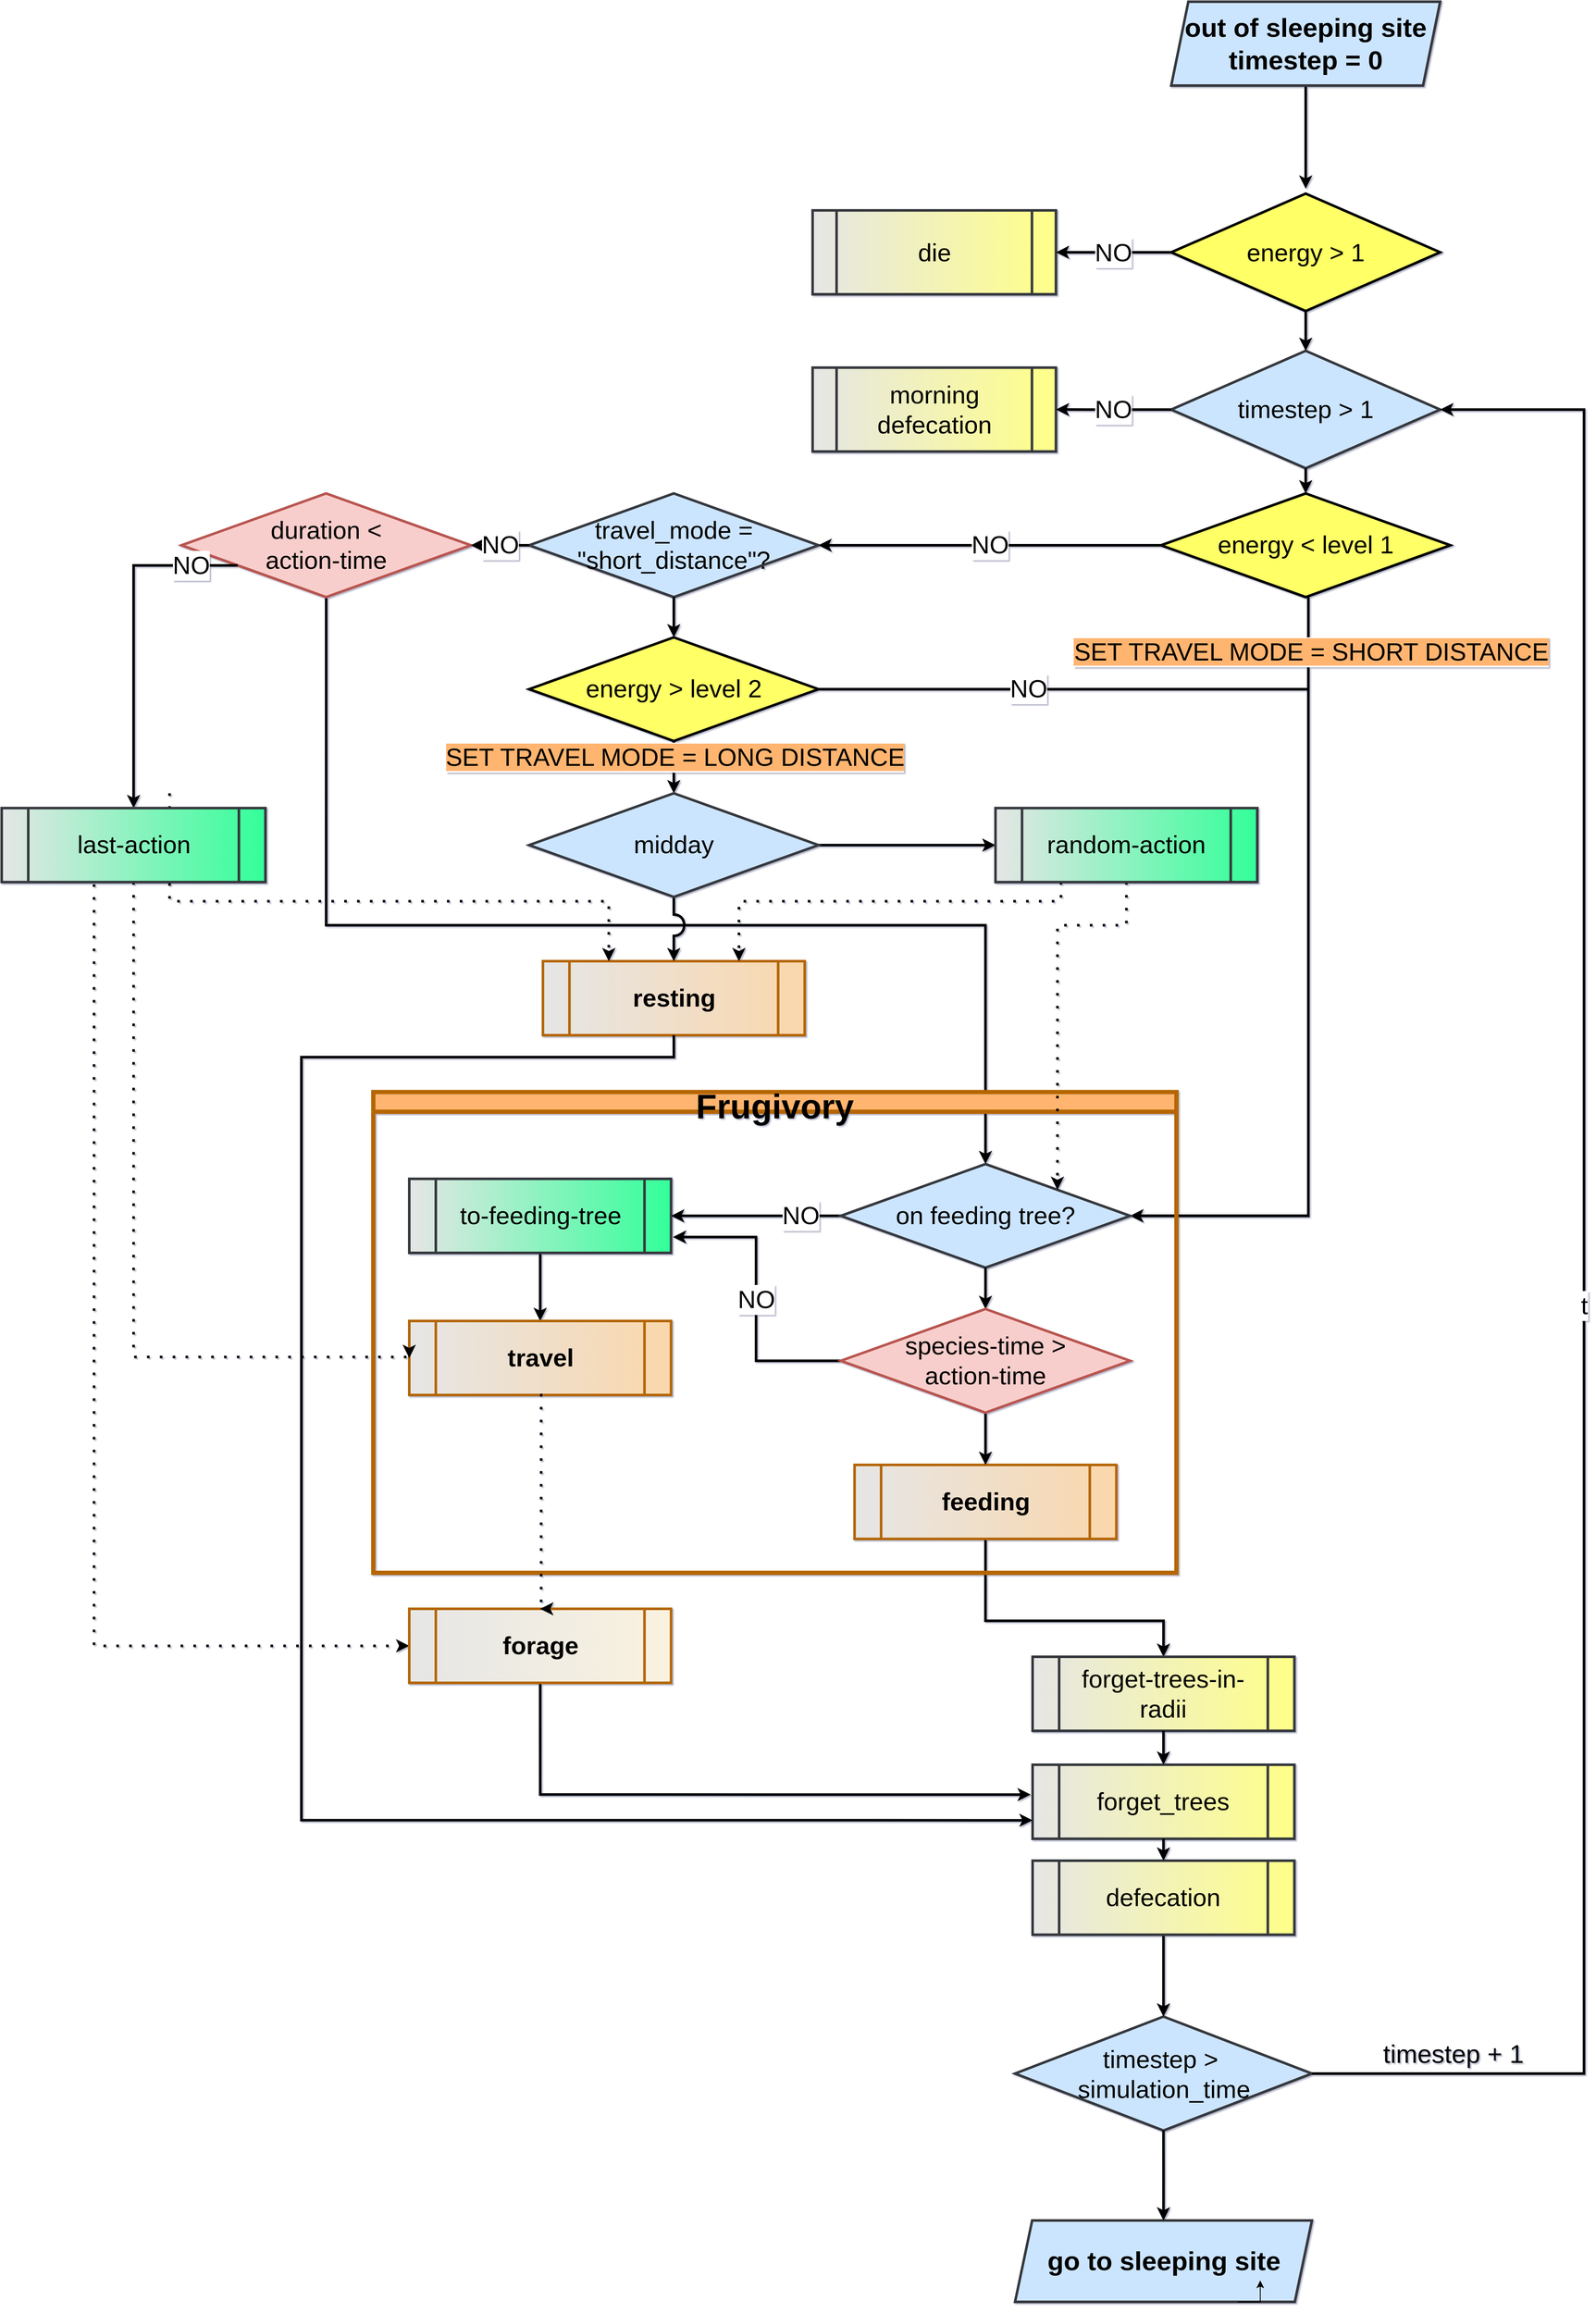 <mxfile version="18.0.1" type="device" pages="2"><diagram id="C5RBs43oDa-KdzZeNtuy" name="Page-1"><mxGraphModel dx="4979" dy="3765" grid="1" gridSize="14" guides="1" tooltips="1" connect="1" arrows="1" fold="1" page="1" pageScale="1" pageWidth="827" pageHeight="1169" background="none" math="0" shadow="1"><root><mxCell id="WIyWlLk6GJQsqaUBKTNV-0"/><mxCell id="eEFysca_7kxZ6f3AVZBp-423" value="Target" style="locked=1;" parent="WIyWlLk6GJQsqaUBKTNV-0" visible="0"/><UserObject label="a" tags="Scheduling" id="eEFysca_7kxZ6f3AVZBp-425"><mxCell style="group;fontSize=29;strokeWidth=3;container=0;" parent="eEFysca_7kxZ6f3AVZBp-423" vertex="1" connectable="0"><mxGeometry x="706.24" y="1296" width="346.71" height="300" as="geometry"/></mxCell></UserObject><UserObject label="" tags="Scheduling" id="eEFysca_7kxZ6f3AVZBp-441"><mxCell style="edgeStyle=orthogonalEdgeStyle;rounded=0;orthogonalLoop=1;jettySize=auto;html=1;fontSize=29;entryX=1;entryY=0.5;entryDx=0;entryDy=0;strokeWidth=3;exitX=1;exitY=0.5;exitDx=0;exitDy=0;fillColor=#cdeb8b;strokeColor=#36393d;" parent="eEFysca_7kxZ6f3AVZBp-423" source="eEFysca_7kxZ6f3AVZBp-428" target="eEFysca_7kxZ6f3AVZBp-434" edge="1"><mxGeometry relative="1" as="geometry"><mxPoint x="953" y="982" as="sourcePoint"/><mxPoint x="1252.765" y="42.552" as="targetPoint"/><Array as="points"><mxPoint x="1553" y="1363"/><mxPoint x="1553" y="-96"/></Array></mxGeometry></mxCell></UserObject><UserObject label="" tags="Scheduling" id="eEFysca_7kxZ6f3AVZBp-488"><mxCell style="edgeStyle=orthogonalEdgeStyle;rounded=0;orthogonalLoop=1;jettySize=auto;html=1;fontSize=29;strokeWidth=3;entryX=0.5;entryY=0;entryDx=0;entryDy=0;exitX=0.5;exitY=1;exitDx=0;exitDy=0;fillColor=#cdeb8b;strokeColor=#36393d;" parent="eEFysca_7kxZ6f3AVZBp-423" source="eEFysca_7kxZ6f3AVZBp-486" target="eEFysca_7kxZ6f3AVZBp-428" edge="1"><mxGeometry relative="1" as="geometry"><mxPoint x="608" y="884" as="sourcePoint"/><mxPoint x="738.885" y="940" as="targetPoint"/></mxGeometry></mxCell></UserObject><UserObject label="" tags="Scheduling" id="eEFysca_7kxZ6f3AVZBp-489"><mxCell style="edgeStyle=orthogonalEdgeStyle;rounded=0;orthogonalLoop=1;jettySize=auto;html=1;fontSize=29;strokeWidth=3;entryX=0.5;entryY=0;entryDx=0;entryDy=0;fillColor=#cdeb8b;strokeColor=#36393d;" parent="eEFysca_7kxZ6f3AVZBp-423" source="eEFysca_7kxZ6f3AVZBp-434" target="eEFysca_7kxZ6f3AVZBp-444" edge="1"><mxGeometry relative="1" as="geometry"><mxPoint x="1378.882" y="16" as="targetPoint"/></mxGeometry></mxCell></UserObject><mxCell id="eEFysca_7kxZ6f3AVZBp-492" value="" style="edgeStyle=orthogonalEdgeStyle;rounded=0;orthogonalLoop=1;jettySize=auto;html=1;fontSize=29;strokeWidth=3;fillColor=#cdeb8b;strokeColor=#36393d;" parent="eEFysca_7kxZ6f3AVZBp-423" source="eEFysca_7kxZ6f3AVZBp-430" target="eEFysca_7kxZ6f3AVZBp-434" edge="1"><mxGeometry relative="1" as="geometry"/></mxCell><UserObject label="" tags="Scheduling" id="eEFysca_7kxZ6f3AVZBp-430"><mxCell style="rhombus;whiteSpace=wrap;html=1;fontSize=29;fillColor=#cdeb8b;strokeWidth=3;strokeColor=#36393d;" parent="eEFysca_7kxZ6f3AVZBp-423" vertex="1"><mxGeometry x="742.003" y="-391.999" width="314.117" height="137.078" as="geometry"/></mxCell></UserObject><UserObject label="&lt;span style=&quot;font-family: &amp;#34;helvetica&amp;#34;&quot;&gt;timestep &amp;gt; 1&lt;/span&gt;" tags="Scheduling" id="eEFysca_7kxZ6f3AVZBp-434"><mxCell style="rhombus;whiteSpace=wrap;html=1;fontSize=29;fillColor=#cdeb8b;strokeColor=#36393d;strokeWidth=3;" parent="eEFysca_7kxZ6f3AVZBp-423" vertex="1"><mxGeometry x="742.003" y="-164.998" width="314.117" height="137.078" as="geometry"/></mxCell></UserObject><mxCell id="eEFysca_7kxZ6f3AVZBp-491" value="" style="edgeStyle=orthogonalEdgeStyle;rounded=0;orthogonalLoop=1;jettySize=auto;html=1;fontSize=29;strokeWidth=3;fillColor=#cdeb8b;strokeColor=#36393d;" parent="eEFysca_7kxZ6f3AVZBp-423" source="eEFysca_7kxZ6f3AVZBp-439" target="eEFysca_7kxZ6f3AVZBp-430" edge="1"><mxGeometry relative="1" as="geometry"/></mxCell><UserObject label="&lt;span&gt;set tree_target = -1&lt;/span&gt;" tags="Scheduling" id="eEFysca_7kxZ6f3AVZBp-439"><mxCell style="shape=parallelogram;perimeter=parallelogramPerimeter;whiteSpace=wrap;html=1;fixedSize=1;fontSize=29;fillColor=#cdeb8b;gradientDirection=west;strokeColor=#36393d;strokeWidth=3;" parent="eEFysca_7kxZ6f3AVZBp-423" vertex="1"><mxGeometry x="742.003" y="-560" width="314.117" height="97.913" as="geometry"/></mxCell></UserObject><UserObject label="" tags="Scheduling" id="eEFysca_7kxZ6f3AVZBp-444"><mxCell style="rhombus;whiteSpace=wrap;html=1;fontSize=29;fillColor=#ffff88;strokeWidth=3;strokeColor=#36393d;gradientColor=none;" parent="eEFysca_7kxZ6f3AVZBp-423" vertex="1"><mxGeometry x="708.576" y="110" width="337.906" height="120.98" as="geometry"/></mxCell></UserObject><UserObject label="&lt;font face=&quot;helvetica&quot; style=&quot;font-size: 29px&quot;&gt;don't change tree_target here&lt;br style=&quot;font-size: 29px&quot;&gt;&lt;/font&gt;" tags="Scheduling" id="eEFysca_7kxZ6f3AVZBp-445"><mxCell style="rhombus;whiteSpace=wrap;html=1;fontSize=29;fillColor=#cdeb8b;strokeColor=#36393d;strokeWidth=3;" parent="eEFysca_7kxZ6f3AVZBp-423" vertex="1"><mxGeometry x="241.944" y="110" width="337.906" height="120.98" as="geometry"/></mxCell></UserObject><UserObject label="&lt;font face=&quot;helvetica&quot; style=&quot;font-size: 29px&quot;&gt;&lt;br style=&quot;font-size: 29px&quot;&gt;&lt;/font&gt;" tags="Scheduling" id="eEFysca_7kxZ6f3AVZBp-446"><mxCell style="rhombus;whiteSpace=wrap;html=1;fontSize=29;fillColor=#cdeb8b;strokeColor=#36393d;strokeWidth=3;" parent="eEFysca_7kxZ6f3AVZBp-423" vertex="1"><mxGeometry x="-220.665" y="110" width="337.906" height="120.98" as="geometry"/></mxCell></UserObject><UserObject label="" tags="Scheduling" id="eEFysca_7kxZ6f3AVZBp-447"><mxCell style="edgeStyle=orthogonalEdgeStyle;rounded=0;orthogonalLoop=1;jettySize=auto;html=1;fontSize=29;strokeWidth=3;fillColor=#cdeb8b;strokeColor=#36393d;" parent="eEFysca_7kxZ6f3AVZBp-423" source="eEFysca_7kxZ6f3AVZBp-444" target="eEFysca_7kxZ6f3AVZBp-445" edge="1"><mxGeometry relative="1" as="geometry"/></mxCell></UserObject><UserObject label="&lt;span style=&quot;&quot;&gt;set tree_target -1&lt;/span&gt;&lt;font face=&quot;helvetica&quot; style=&quot;font-size: 29px&quot;&gt;&lt;br style=&quot;font-size: 29px&quot;&gt;&lt;/font&gt;" tags="Scheduling" id="eEFysca_7kxZ6f3AVZBp-448"><mxCell style="rhombus;whiteSpace=wrap;html=1;fontSize=29;fillColor=#cdeb8b;strokeColor=#36393d;strokeWidth=3;labelBackgroundColor=none;" parent="eEFysca_7kxZ6f3AVZBp-423" vertex="1"><mxGeometry x="-220.665" y="291.47" width="337.906" height="120.98" as="geometry"/></mxCell></UserObject><UserObject label="" tags="Scheduling" id="eEFysca_7kxZ6f3AVZBp-449"><mxCell style="edgeStyle=orthogonalEdgeStyle;rounded=0;orthogonalLoop=1;jettySize=auto;html=1;fontSize=29;strokeWidth=3;fillColor=#cdeb8b;strokeColor=#36393d;" parent="eEFysca_7kxZ6f3AVZBp-423" source="eEFysca_7kxZ6f3AVZBp-445" target="eEFysca_7kxZ6f3AVZBp-446" edge="1"><mxGeometry relative="1" as="geometry"/></mxCell></UserObject><UserObject label="" tags="Scheduling" id="eEFysca_7kxZ6f3AVZBp-450"><mxCell style="edgeStyle=orthogonalEdgeStyle;rounded=0;orthogonalLoop=1;jettySize=auto;html=1;fontSize=29;strokeWidth=3;fillColor=#cdeb8b;strokeColor=#36393d;" parent="eEFysca_7kxZ6f3AVZBp-423" source="eEFysca_7kxZ6f3AVZBp-446" target="eEFysca_7kxZ6f3AVZBp-448" edge="1"><mxGeometry relative="1" as="geometry"/></mxCell></UserObject><UserObject label="&lt;font style=&quot;font-size: 29px;&quot;&gt;random-action&lt;/font&gt;" tags="Scheduling" id="eEFysca_7kxZ6f3AVZBp-451"><mxCell style="shape=process;whiteSpace=wrap;html=1;backgroundOutline=1;fontSize=29;fillColor=#cdeb8b;strokeColor=#36393d;gradientDirection=west;strokeWidth=3;" parent="eEFysca_7kxZ6f3AVZBp-423" vertex="1"><mxGeometry x="-204.574" y="472.941" width="305.724" height="86.414" as="geometry"/></mxCell></UserObject><UserObject label="" tags="Scheduling" id="eEFysca_7kxZ6f3AVZBp-452"><mxCell style="edgeStyle=orthogonalEdgeStyle;rounded=0;orthogonalLoop=1;jettySize=auto;html=1;fontSize=29;strokeWidth=3;fillColor=#cdeb8b;strokeColor=#36393d;labelBackgroundColor=#FFFF33;" parent="eEFysca_7kxZ6f3AVZBp-423" source="eEFysca_7kxZ6f3AVZBp-448" target="eEFysca_7kxZ6f3AVZBp-451" edge="1"><mxGeometry relative="1" as="geometry"/></mxCell></UserObject><UserObject label="" tags="Scheduling" id="eEFysca_7kxZ6f3AVZBp-453"><mxCell style="rhombus;whiteSpace=wrap;html=1;fontSize=29;fillColor=#ffff88;strokeWidth=3;strokeColor=#36393d;gradientColor=none;" parent="eEFysca_7kxZ6f3AVZBp-423" vertex="1"><mxGeometry x="241.944" y="291.47" width="337.906" height="120.98" as="geometry"/></mxCell></UserObject><UserObject label="" tags="Scheduling" id="eEFysca_7kxZ6f3AVZBp-454"><mxCell style="edgeStyle=orthogonalEdgeStyle;rounded=0;orthogonalLoop=1;jettySize=auto;html=1;fontSize=29;strokeWidth=3;fillColor=#cdeb8b;strokeColor=#36393d;" parent="eEFysca_7kxZ6f3AVZBp-423" source="eEFysca_7kxZ6f3AVZBp-445" target="eEFysca_7kxZ6f3AVZBp-453" edge="1"><mxGeometry relative="1" as="geometry"/></mxCell></UserObject><UserObject label="" tags="Scheduling" id="eEFysca_7kxZ6f3AVZBp-455"><mxCell style="rhombus;whiteSpace=wrap;html=1;fontSize=29;fillColor=#cdeb8b;strokeColor=#36393d;strokeWidth=3;" parent="eEFysca_7kxZ6f3AVZBp-423" vertex="1"><mxGeometry x="708.576" y="291.47" width="337.906" height="120.98" as="geometry"/></mxCell></UserObject><UserObject label="" tags="Scheduling" id="eEFysca_7kxZ6f3AVZBp-456"><mxCell style="edgeStyle=orthogonalEdgeStyle;rounded=0;orthogonalLoop=1;jettySize=auto;html=1;fontSize=29;strokeWidth=3;fillColor=#cdeb8b;strokeColor=#36393d;" parent="eEFysca_7kxZ6f3AVZBp-423" source="eEFysca_7kxZ6f3AVZBp-444" target="eEFysca_7kxZ6f3AVZBp-455" edge="1"><mxGeometry relative="1" as="geometry"/></mxCell></UserObject><UserObject label="" tags="Scheduling" id="eEFysca_7kxZ6f3AVZBp-457"><mxCell style="edgeStyle=orthogonalEdgeStyle;rounded=0;orthogonalLoop=1;jettySize=auto;html=1;fontSize=29;strokeWidth=3;fillColor=#cdeb8b;strokeColor=#36393d;" parent="eEFysca_7kxZ6f3AVZBp-423" source="eEFysca_7kxZ6f3AVZBp-453" target="eEFysca_7kxZ6f3AVZBp-455" edge="1"><mxGeometry relative="1" as="geometry"/></mxCell></UserObject><UserObject label="" tags="Scheduling" id="eEFysca_7kxZ6f3AVZBp-458"><mxCell style="shape=process;whiteSpace=wrap;html=1;backgroundOutline=1;fontSize=29;fillColor=#cdeb8b;strokeColor=#36393d;gradientDirection=west;strokeWidth=3;" parent="eEFysca_7kxZ6f3AVZBp-423" vertex="1"><mxGeometry x="1187.276" y="472.941" width="305.724" height="86.414" as="geometry"/></mxCell></UserObject><UserObject label="" tags="Scheduling" id="eEFysca_7kxZ6f3AVZBp-459"><mxCell style="edgeStyle=orthogonalEdgeStyle;rounded=0;orthogonalLoop=1;jettySize=auto;html=1;entryX=0.5;entryY=0;entryDx=0;entryDy=0;fontSize=29;strokeWidth=3;fillColor=#cdeb8b;strokeColor=#36393d;" parent="eEFysca_7kxZ6f3AVZBp-423" source="eEFysca_7kxZ6f3AVZBp-455" target="eEFysca_7kxZ6f3AVZBp-458" edge="1"><mxGeometry relative="1" as="geometry"/></mxCell></UserObject><UserObject label="&lt;font face=&quot;helvetica&quot; style=&quot;font-size: 29px&quot;&gt;&lt;br style=&quot;font-size: 29px&quot;&gt;&lt;/font&gt;" tags="Scheduling" id="eEFysca_7kxZ6f3AVZBp-460"><mxCell style="rhombus;whiteSpace=wrap;html=1;fontSize=29;fillColor=#cdeb8b;strokeColor=#36393d;strokeWidth=3;" parent="eEFysca_7kxZ6f3AVZBp-423" vertex="1"><mxGeometry x="708.576" y="455.658" width="337.906" height="120.98" as="geometry"/></mxCell></UserObject><UserObject label="" tags="Scheduling" id="eEFysca_7kxZ6f3AVZBp-461"><mxCell style="edgeStyle=orthogonalEdgeStyle;rounded=0;orthogonalLoop=1;jettySize=auto;html=1;fontSize=29;strokeWidth=3;fillColor=#cdeb8b;strokeColor=#36393d;" parent="eEFysca_7kxZ6f3AVZBp-423" source="eEFysca_7kxZ6f3AVZBp-455" target="eEFysca_7kxZ6f3AVZBp-460" edge="1"><mxGeometry relative="1" as="geometry"/></mxCell></UserObject><UserObject label="&lt;font style=&quot;font-size: 29px;&quot;&gt;feeding&lt;/font&gt;" tags="Scheduling" id="eEFysca_7kxZ6f3AVZBp-462"><mxCell style="shape=process;whiteSpace=wrap;html=1;backgroundOutline=1;fontSize=29;fillColor=#cdeb8b;strokeColor=#36393d;gradientDirection=west;fontStyle=1;strokeWidth=3;" parent="eEFysca_7kxZ6f3AVZBp-423" vertex="1"><mxGeometry x="724.667" y="634.248" width="305.724" height="86.414" as="geometry"/></mxCell></UserObject><UserObject label="" tags="Scheduling" id="eEFysca_7kxZ6f3AVZBp-463"><mxCell style="edgeStyle=orthogonalEdgeStyle;rounded=0;orthogonalLoop=1;jettySize=auto;html=1;fontSize=29;strokeWidth=3;fillColor=#cdeb8b;strokeColor=#36393d;" parent="eEFysca_7kxZ6f3AVZBp-423" source="eEFysca_7kxZ6f3AVZBp-460" target="eEFysca_7kxZ6f3AVZBp-462" edge="1"><mxGeometry relative="1" as="geometry"/></mxCell></UserObject><UserObject label="" tags="Scheduling" id="eEFysca_7kxZ6f3AVZBp-465"><mxCell style="edgeStyle=orthogonalEdgeStyle;rounded=0;orthogonalLoop=1;jettySize=auto;html=1;fontSize=29;strokeWidth=3;fillColor=#cdeb8b;strokeColor=#36393d;entryX=0;entryY=0;entryDx=0;entryDy=0;" parent="eEFysca_7kxZ6f3AVZBp-423" source="eEFysca_7kxZ6f3AVZBp-458" target="eEFysca_7kxZ6f3AVZBp-507" edge="1"><mxGeometry relative="1" as="geometry"><mxPoint x="1340.138" y="634.248" as="targetPoint"/></mxGeometry></mxCell></UserObject><UserObject label="" tags="Scheduling" id="eEFysca_7kxZ6f3AVZBp-466"><mxCell style="shape=process;whiteSpace=wrap;html=1;backgroundOutline=1;fontSize=29;fillColor=#cdeb8b;strokeColor=#36393d;gradientDirection=west;strokeWidth=3;" parent="eEFysca_7kxZ6f3AVZBp-423" vertex="1"><mxGeometry x="724.667" y="775.391" width="305.724" height="86.414" as="geometry"/></mxCell></UserObject><UserObject label="" tags="Scheduling" id="eEFysca_7kxZ6f3AVZBp-467"><mxCell style="edgeStyle=orthogonalEdgeStyle;rounded=0;orthogonalLoop=1;jettySize=auto;html=1;fontSize=29;strokeWidth=3;fillColor=#cdeb8b;strokeColor=#36393d;" parent="eEFysca_7kxZ6f3AVZBp-423" source="eEFysca_7kxZ6f3AVZBp-462" target="eEFysca_7kxZ6f3AVZBp-466" edge="1"><mxGeometry relative="1" as="geometry"/></mxCell></UserObject><UserObject label="&lt;div style=&quot;font-size: 20px&quot;&gt;&lt;br&gt;&lt;/div&gt;" tags="Scheduling" id="eEFysca_7kxZ6f3AVZBp-468"><mxCell style="edgeStyle=orthogonalEdgeStyle;rounded=0;orthogonalLoop=1;jettySize=auto;html=1;fontSize=29;exitX=0.5;exitY=1;exitDx=0;exitDy=0;dashed=1;strokeWidth=3;fillColor=#cdeb8b;strokeColor=#36393d;entryX=0;entryY=0.5;entryDx=0;entryDy=0;" parent="eEFysca_7kxZ6f3AVZBp-423" source="eEFysca_7kxZ6f3AVZBp-451" target="mAZVNSIecpQf73zIRSqu-3" edge="1"><mxGeometry relative="1" as="geometry"><Array as="points"><mxPoint x="-24" y="559"/><mxPoint x="-24" y="677"/><mxPoint x="258" y="677"/></Array><mxPoint x="241.94" y="677.455" as="targetPoint"/></mxGeometry></mxCell></UserObject><mxCell id="c4gwMvb7nJ6NcYthGlJr-0" value="&lt;div style=&quot;font-size: 23px&quot;&gt;&lt;br&gt;&lt;/div&gt;" style="edgeLabel;html=1;align=center;verticalAlign=bottom;resizable=0;points=[];labelBackgroundColor=none;" parent="eEFysca_7kxZ6f3AVZBp-468" vertex="1" connectable="0"><mxGeometry x="0.694" y="3" relative="1" as="geometry"><mxPoint x="-39" y="1" as="offset"/></mxGeometry></mxCell><UserObject label="" tags="Scheduling" id="eEFysca_7kxZ6f3AVZBp-470"><mxCell style="edgeStyle=orthogonalEdgeStyle;rounded=0;orthogonalLoop=1;jettySize=auto;html=1;fontSize=29;strokeWidth=3;fillColor=#cdeb8b;strokeColor=#36393d;labelBackgroundColor=none;" parent="eEFysca_7kxZ6f3AVZBp-423" edge="1"><mxGeometry x="-0.062" y="-54" relative="1" as="geometry"><mxPoint x="248.09" y="516.2" as="sourcePoint"/><mxPoint x="107.15" y="516.2" as="targetPoint"/><mxPoint as="offset"/></mxGeometry></mxCell></UserObject><mxCell id="VFFzib8650GLYdT5_z0R-18" value="&lt;br&gt;&lt;br&gt;" style="edgeStyle=orthogonalEdgeStyle;rounded=0;orthogonalLoop=1;jettySize=auto;html=1;labelBackgroundColor=none;fontFamily=Helvetica;fontSize=29;fontColor=default;endArrow=classic;endFill=1;strokeColor=#36393d;strokeWidth=3;fillColor=#cdeb8b;entryX=0.5;entryY=0;entryDx=0;entryDy=0;" parent="eEFysca_7kxZ6f3AVZBp-423" source="eEFysca_7kxZ6f3AVZBp-472" target="mAZVNSIecpQf73zIRSqu-3" edge="1"><mxGeometry x="-0.12" y="37" relative="1" as="geometry"><mxPoint as="offset"/><mxPoint x="410.889" y="634.25" as="targetPoint"/></mxGeometry></mxCell><UserObject label="&lt;font face=&quot;helvetica&quot; style=&quot;font-size: 29px&quot;&gt;&lt;br style=&quot;font-size: 29px&quot;&gt;&lt;/font&gt;" tags="Scheduling" id="eEFysca_7kxZ6f3AVZBp-472"><mxCell style="rhombus;whiteSpace=wrap;html=1;fontSize=29;fillColor=#cdeb8b;strokeColor=#36393d;strokeWidth=3;" parent="eEFysca_7kxZ6f3AVZBp-423" vertex="1"><mxGeometry x="241.944" y="455.658" width="337.906" height="120.98" as="geometry"/></mxCell></UserObject><UserObject label="&#10;&#10;&lt;span style=&quot;color: rgb(0, 0, 0); font-family: helvetica; font-size: 27px; font-style: normal; font-weight: 400; letter-spacing: normal; text-align: center; text-indent: 0px; text-transform: none; word-spacing: 0px;&quot;&gt;set tree_target -1&lt;/span&gt;&lt;br style=&quot;color: rgb(0, 0, 0); font-family: helvetica; font-size: 27px; font-style: normal; font-weight: 400; letter-spacing: normal; text-align: center; text-indent: 0px; text-transform: none; word-spacing: 0px;&quot;&gt;&lt;span style=&quot;color: rgb(0, 0, 0); font-family: helvetica; font-size: 27px; font-style: normal; font-weight: 400; letter-spacing: normal; text-align: center; text-indent: 0px; text-transform: none; word-spacing: 0px;&quot;&gt;&amp;nbsp; set tree_current -1&lt;/span&gt;&#10;&#10;" tags="Scheduling" id="eEFysca_7kxZ6f3AVZBp-473"><mxCell style="edgeStyle=orthogonalEdgeStyle;rounded=0;orthogonalLoop=1;jettySize=auto;html=1;fontSize=27;strokeWidth=3;fillColor=#cdeb8b;strokeColor=#36393d;labelBackgroundColor=none;" parent="eEFysca_7kxZ6f3AVZBp-423" source="eEFysca_7kxZ6f3AVZBp-453" target="eEFysca_7kxZ6f3AVZBp-472" edge="1"><mxGeometry x="-0.003" relative="1" as="geometry"><mxPoint as="offset"/></mxGeometry></mxCell></UserObject><UserObject label="" tags="Scheduling" id="eEFysca_7kxZ6f3AVZBp-474"><mxCell style="edgeStyle=orthogonalEdgeStyle;rounded=0;orthogonalLoop=1;jettySize=auto;html=1;dashed=1;fontSize=29;strokeWidth=3;fillColor=#cdeb8b;strokeColor=#36393d;entryX=0.391;entryY=1.002;entryDx=0;entryDy=0;entryPerimeter=0;" parent="eEFysca_7kxZ6f3AVZBp-423" target="mAZVNSIecpQf73zIRSqu-3" edge="1"><mxGeometry relative="1" as="geometry"><mxPoint x="-530.412" y="559.355" as="sourcePoint"/><mxPoint x="379.4" y="720.66" as="targetPoint"/><Array as="points"><mxPoint x="-530" y="614"/><mxPoint x="-812" y="614"/><mxPoint x="-812" y="750"/><mxPoint x="379" y="750"/><mxPoint x="379" y="703"/></Array></mxGeometry></mxCell></UserObject><UserObject label="&lt;font style=&quot;font-size: 29px&quot;&gt;last-action&lt;/font&gt;" tags="Scheduling" id="eEFysca_7kxZ6f3AVZBp-475"><mxCell style="shape=process;whiteSpace=wrap;html=1;backgroundOutline=1;fontSize=29;fillColor=#cdeb8b;strokeColor=#36393d;gradientDirection=west;strokeWidth=3;" parent="eEFysca_7kxZ6f3AVZBp-423" vertex="1"><mxGeometry x="-643.047" y="472.941" width="305.724" height="86.414" as="geometry"/></mxCell></UserObject><UserObject label="" tags="Scheduling" id="eEFysca_7kxZ6f3AVZBp-476"><mxCell style="edgeStyle=orthogonalEdgeStyle;rounded=0;orthogonalLoop=1;jettySize=auto;html=1;entryX=0.359;entryY=-0.019;entryDx=0;entryDy=0;entryPerimeter=0;fontSize=29;strokeWidth=3;fillColor=#cdeb8b;strokeColor=#36393d;" parent="eEFysca_7kxZ6f3AVZBp-423" source="eEFysca_7kxZ6f3AVZBp-446" target="eEFysca_7kxZ6f3AVZBp-475" edge="1"><mxGeometry relative="1" as="geometry"/></mxCell></UserObject><UserObject label="" tags="Scheduling" id="eEFysca_7kxZ6f3AVZBp-477"><mxCell style="edgeStyle=orthogonalEdgeStyle;rounded=0;orthogonalLoop=1;jettySize=auto;html=1;entryX=0.645;entryY=0;entryDx=0;entryDy=0;entryPerimeter=0;fontSize=29;strokeWidth=3;fillColor=#cdeb8b;strokeColor=#36393d;" parent="eEFysca_7kxZ6f3AVZBp-423" source="eEFysca_7kxZ6f3AVZBp-448" target="eEFysca_7kxZ6f3AVZBp-475" edge="1"><mxGeometry relative="1" as="geometry"/></mxCell></UserObject><UserObject label="forage" tags="Scheduling" id="eEFysca_7kxZ6f3AVZBp-478"><mxCell style="shape=process;whiteSpace=wrap;html=1;backgroundOutline=1;fontSize=29;fillColor=#cdeb8b;strokeColor=#36393d;gradientDirection=west;fontStyle=1;strokeWidth=3;" parent="eEFysca_7kxZ6f3AVZBp-423" vertex="1"><mxGeometry x="-643.047" y="634.248" width="305.724" height="86.414" as="geometry"/></mxCell></UserObject><UserObject label="" tags="Scheduling" id="eEFysca_7kxZ6f3AVZBp-479"><mxCell style="edgeStyle=orthogonalEdgeStyle;rounded=0;orthogonalLoop=1;jettySize=auto;html=1;entryX=1;entryY=0.5;entryDx=0;entryDy=0;dashed=1;fontSize=29;exitX=0.5;exitY=1;exitDx=0;exitDy=0;strokeWidth=3;fillColor=#cdeb8b;strokeColor=#36393d;" parent="eEFysca_7kxZ6f3AVZBp-423" source="eEFysca_7kxZ6f3AVZBp-451" target="eEFysca_7kxZ6f3AVZBp-478" edge="1"><mxGeometry relative="1" as="geometry"><Array as="points"><mxPoint x="-79.871" y="559.355"/><mxPoint x="-79.871" y="677.455"/></Array></mxGeometry></mxCell></UserObject><UserObject label="" tags="Scheduling" id="eEFysca_7kxZ6f3AVZBp-480"><mxCell style="shape=process;whiteSpace=wrap;html=1;backgroundOutline=1;fontSize=29;fillColor=#cdeb8b;strokeColor=#36393d;gradientDirection=west;strokeWidth=3;" parent="eEFysca_7kxZ6f3AVZBp-423" vertex="1"><mxGeometry x="724.667" y="916.535" width="305.724" height="86.414" as="geometry"/></mxCell></UserObject><UserObject label="" tags="Scheduling" id="eEFysca_7kxZ6f3AVZBp-481"><mxCell style="edgeStyle=orthogonalEdgeStyle;rounded=0;orthogonalLoop=1;jettySize=auto;html=1;dashed=1;fontSize=29;strokeWidth=3;fillColor=#cdeb8b;strokeColor=#36393d;" parent="eEFysca_7kxZ6f3AVZBp-423" source="eEFysca_7kxZ6f3AVZBp-475" target="eEFysca_7kxZ6f3AVZBp-478" edge="1"><mxGeometry relative="1" as="geometry"><Array as="points"><mxPoint x="-445.935" y="593.921"/><mxPoint x="-445.935" y="593.921"/></Array></mxGeometry></mxCell></UserObject><UserObject label="" tags="Scheduling" id="eEFysca_7kxZ6f3AVZBp-482"><mxCell style="edgeStyle=orthogonalEdgeStyle;rounded=0;orthogonalLoop=1;jettySize=auto;html=1;entryX=1;entryY=0.5;entryDx=0;entryDy=0;fontSize=29;strokeWidth=3;fillColor=#cdeb8b;strokeColor=#36393d;exitX=0;exitY=1;exitDx=0;exitDy=0;" parent="eEFysca_7kxZ6f3AVZBp-423" source="eEFysca_7kxZ6f3AVZBp-507" target="eEFysca_7kxZ6f3AVZBp-480" edge="1"><mxGeometry relative="1" as="geometry"><mxPoint x="1344" y="721" as="sourcePoint"/><Array as="points"><mxPoint x="1341" y="721"/><mxPoint x="1344" y="721"/><mxPoint x="1344" y="960"/></Array></mxGeometry></mxCell></UserObject><UserObject label="" tags="Scheduling" id="eEFysca_7kxZ6f3AVZBp-483"><mxCell style="edgeStyle=orthogonalEdgeStyle;rounded=0;orthogonalLoop=1;jettySize=auto;html=1;fontSize=29;strokeWidth=3;fillColor=#cdeb8b;strokeColor=#36393d;" parent="eEFysca_7kxZ6f3AVZBp-423" source="eEFysca_7kxZ6f3AVZBp-466" target="eEFysca_7kxZ6f3AVZBp-480" edge="1"><mxGeometry relative="1" as="geometry"/></mxCell></UserObject><UserObject label="" tags="Scheduling" id="eEFysca_7kxZ6f3AVZBp-484"><mxCell style="edgeStyle=orthogonalEdgeStyle;rounded=0;orthogonalLoop=1;jettySize=auto;html=1;entryX=0;entryY=0.5;entryDx=0;entryDy=0;fontSize=29;strokeWidth=3;fillColor=#cdeb8b;strokeColor=#36393d;exitX=0.5;exitY=1;exitDx=0;exitDy=0;" parent="eEFysca_7kxZ6f3AVZBp-423" source="mAZVNSIecpQf73zIRSqu-3" target="eEFysca_7kxZ6f3AVZBp-480" edge="1"><mxGeometry relative="1" as="geometry"><mxPoint x="410.9" y="720.66" as="sourcePoint"/><Array as="points"><mxPoint x="411" y="798"/><mxPoint x="568" y="798"/><mxPoint x="568" y="960"/></Array></mxGeometry></mxCell></UserObject><UserObject label="" tags="Scheduling" id="eEFysca_7kxZ6f3AVZBp-485"><mxCell style="edgeStyle=orthogonalEdgeStyle;rounded=0;orthogonalLoop=1;jettySize=auto;html=1;entryX=0;entryY=0.75;entryDx=0;entryDy=0;fontSize=29;exitX=0.5;exitY=1;exitDx=0;exitDy=0;strokeWidth=3;fillColor=#cdeb8b;strokeColor=#36393d;" parent="eEFysca_7kxZ6f3AVZBp-423" source="eEFysca_7kxZ6f3AVZBp-478" target="eEFysca_7kxZ6f3AVZBp-480" edge="1"><mxGeometry relative="1" as="geometry"/></mxCell></UserObject><UserObject label="" tags="Scheduling" id="eEFysca_7kxZ6f3AVZBp-486"><mxCell style="shape=process;whiteSpace=wrap;html=1;backgroundOutline=1;fontSize=29;fillColor=#cdeb8b;strokeColor=#36393d;gradientDirection=west;strokeWidth=3;" parent="eEFysca_7kxZ6f3AVZBp-423" vertex="1"><mxGeometry x="724.667" y="1065.077" width="305.724" height="86.414" as="geometry"/></mxCell></UserObject><UserObject label="" tags="Scheduling" id="eEFysca_7kxZ6f3AVZBp-487"><mxCell style="edgeStyle=orthogonalEdgeStyle;rounded=0;orthogonalLoop=1;jettySize=auto;html=1;entryX=0.5;entryY=0;entryDx=0;entryDy=0;fontSize=29;strokeWidth=3;fillColor=#cdeb8b;strokeColor=#36393d;" parent="eEFysca_7kxZ6f3AVZBp-423" source="eEFysca_7kxZ6f3AVZBp-480" target="eEFysca_7kxZ6f3AVZBp-486" edge="1"><mxGeometry relative="1" as="geometry"/></mxCell></UserObject><UserObject label="&lt;span style=&quot;font-size: 29px;&quot;&gt;go to sleeping site&lt;/span&gt;" tags="Scheduling" id="eEFysca_7kxZ6f3AVZBp-426"><mxCell style="shape=parallelogram;perimeter=parallelogramPerimeter;whiteSpace=wrap;html=1;fixedSize=1;fontSize=29;fillColor=#cdeb8b;gradientDirection=west;strokeColor=#36393d;strokeWidth=3;" parent="eEFysca_7kxZ6f3AVZBp-423" vertex="1"><mxGeometry x="706.24" y="1500.998" width="346.71" height="95.002" as="geometry"/></mxCell></UserObject><mxCell id="eEFysca_7kxZ6f3AVZBp-504" value="&amp;nbsp; ; set tree_current &lt;br&gt;-1" style="edgeStyle=orthogonalEdgeStyle;rounded=0;orthogonalLoop=1;jettySize=auto;html=1;fontSize=22;endArrow=classic;endFill=1;strokeWidth=3;labelBackgroundColor=none;" parent="eEFysca_7kxZ6f3AVZBp-423" source="eEFysca_7kxZ6f3AVZBp-460" target="eEFysca_7kxZ6f3AVZBp-458" edge="1"><mxGeometry x="-0.353" y="40" relative="1" as="geometry"><mxPoint as="offset"/></mxGeometry></mxCell><UserObject label="" tags="Scheduling" id="eEFysca_7kxZ6f3AVZBp-427"><mxCell style="edgeStyle=orthogonalEdgeStyle;rounded=0;orthogonalLoop=1;jettySize=auto;html=1;fontSize=29;strokeWidth=3;exitX=0.5;exitY=1;exitDx=0;exitDy=0;fillColor=#cdeb8b;strokeColor=#36393d;" parent="eEFysca_7kxZ6f3AVZBp-423" source="eEFysca_7kxZ6f3AVZBp-428" target="eEFysca_7kxZ6f3AVZBp-426" edge="1"><mxGeometry relative="1" as="geometry"><mxPoint x="879.599" y="1424.575" as="sourcePoint"/></mxGeometry></mxCell></UserObject><UserObject label="&lt;font face=&quot;helvetica&quot; style=&quot;font-size: 29px&quot;&gt;timestep &amp;gt; 108&lt;br style=&quot;font-size: 29px&quot;&gt;&lt;/font&gt;" tags="Scheduling" id="eEFysca_7kxZ6f3AVZBp-428"><mxCell style="rhombus;whiteSpace=wrap;html=1;fontSize=29;fillColor=#cdeb8b;strokeColor=#36393d;strokeWidth=3;" parent="eEFysca_7kxZ6f3AVZBp-423" vertex="1"><mxGeometry x="706.24" y="1296" width="346.71" height="133.002" as="geometry"/></mxCell></UserObject><mxCell id="eEFysca_7kxZ6f3AVZBp-505" value="" style="group;spacing=0;fontStyle=1;fillColor=#cdeb8b;strokeColor=#36393d;fontSize=10;" parent="eEFysca_7kxZ6f3AVZBp-423" vertex="1" connectable="0"><mxGeometry x="1187.28" y="630" width="322" height="90.66" as="geometry"/></mxCell><UserObject label="&lt;font&gt;&lt;font face=&quot;helvetica&quot;&gt;&lt;span style=&quot;font-size: 14px&quot;&gt;set tree_target &lt;br&gt;[closest feeding-tree]&lt;/span&gt;&lt;/font&gt;&lt;br style=&quot;font-size: 16px&quot;&gt;&lt;/font&gt;" tags="Status-action" id="eEFysca_7kxZ6f3AVZBp-506"><mxCell style="shape=process;whiteSpace=wrap;html=1;backgroundOutline=1;fontSize=16;fillColor=#cdeb8b;strokeColor=#36393d;gradientDirection=west;fontStyle=1;strokeWidth=3;" parent="eEFysca_7kxZ6f3AVZBp-505" vertex="1"><mxGeometry width="154" height="90.66" as="geometry"/></mxCell></UserObject><UserObject label="&lt;font face=&quot;helvetica&quot; style=&quot;font-size: 14px&quot;&gt;&lt;br&gt;&lt;/font&gt;" tags="Status-action" id="eEFysca_7kxZ6f3AVZBp-507"><mxCell style="shape=process;whiteSpace=wrap;html=1;backgroundOutline=1;fontSize=16;fillColor=#cdeb8b;strokeColor=#36393d;gradientDirection=west;fontStyle=1;strokeWidth=3;" parent="eEFysca_7kxZ6f3AVZBp-505" vertex="1"><mxGeometry x="154" width="154" height="90.66" as="geometry"/></mxCell></UserObject><UserObject label="&lt;font style=&quot;font-size: 29px&quot;&gt;resting&lt;/font&gt;" tags="Scheduling" id="mAZVNSIecpQf73zIRSqu-3"><mxCell style="shape=process;whiteSpace=wrap;html=1;backgroundOutline=1;fontSize=29;fillColor=#cdeb8b;strokeColor=#36393d;gradientDirection=west;fontStyle=1;strokeWidth=3;" parent="eEFysca_7kxZ6f3AVZBp-423" vertex="1"><mxGeometry x="258.037" y="634.248" width="305.724" height="86.414" as="geometry"/></mxCell></UserObject><mxCell id="wVlic68z1Q0BE2LsOD2X-15" value="action/action-time" style="" parent="WIyWlLk6GJQsqaUBKTNV-0" visible="0"/><UserObject label="" tags="Status-action" id="d4X5qkTrP-WEOfORl1GH-585"><mxCell style="rhombus;whiteSpace=wrap;html=1;fontSize=29;fillColor=#e1d5e7;strokeWidth=3;strokeColor=#9673a6;" parent="wVlic68z1Q0BE2LsOD2X-15" vertex="1"><mxGeometry x="736.576" y="96" width="337.906" height="120.98" as="geometry"/></mxCell></UserObject><UserObject label="&lt;font face=&quot;helvetica&quot; style=&quot;font-size: 29px&quot;&gt;&lt;br style=&quot;font-size: 29px&quot;&gt;&lt;/font&gt;" tags="Status-action" id="d4X5qkTrP-WEOfORl1GH-586"><mxCell style="rhombus;whiteSpace=wrap;html=1;fontSize=29;fillColor=#e1d5e7;strokeColor=#9673a6;strokeWidth=3;" parent="wVlic68z1Q0BE2LsOD2X-15" vertex="1"><mxGeometry x="269.944" y="96" width="337.906" height="120.98" as="geometry"/></mxCell></UserObject><UserObject label="&lt;font face=&quot;helvetica&quot; style=&quot;font-size: 29px&quot;&gt;&lt;br style=&quot;font-size: 29px&quot;&gt;&lt;/font&gt;" tags="Status-action" id="d4X5qkTrP-WEOfORl1GH-587"><mxCell style="rhombus;whiteSpace=wrap;html=1;fontSize=29;fillColor=#e1d5e7;strokeColor=#9673a6;strokeWidth=3;" parent="wVlic68z1Q0BE2LsOD2X-15" vertex="1"><mxGeometry x="-192.665" y="96" width="337.906" height="120.98" as="geometry"/></mxCell></UserObject><UserObject label="" tags="Status-action" id="d4X5qkTrP-WEOfORl1GH-588"><mxCell style="edgeStyle=orthogonalEdgeStyle;rounded=0;orthogonalLoop=1;jettySize=auto;html=1;fontSize=29;strokeWidth=3;fillColor=#e1d5e7;strokeColor=#9673a6;fontStyle=1" parent="wVlic68z1Q0BE2LsOD2X-15" source="d4X5qkTrP-WEOfORl1GH-585" target="d4X5qkTrP-WEOfORl1GH-586" edge="1"><mxGeometry relative="1" as="geometry"/></mxCell></UserObject><UserObject label="&lt;font face=&quot;helvetica&quot; style=&quot;font-size: 21px&quot;&gt;&lt;br&gt;&lt;div&gt;&lt;b&gt;if choice = 0 [&lt;span&gt;set status old-status&lt;/span&gt;&lt;span&gt;]&lt;/span&gt;&lt;/b&gt;&lt;/div&gt;&lt;div&gt;&lt;b&gt;&amp;nbsp; if choice = 1 [&lt;span&gt;set new-status &lt;br&gt;one-of other-status&lt;/span&gt;&lt;/b&gt;&lt;/div&gt;&lt;div&gt;&lt;b&gt;&amp;nbsp; &amp;nbsp; set status new-status&lt;/b&gt;&lt;/div&gt;&lt;div&gt;&lt;b&gt;&amp;nbsp; &amp;nbsp; set action new-status]&lt;/b&gt;&lt;/div&gt;&lt;/font&gt;" tags="Status-action" id="d4X5qkTrP-WEOfORl1GH-589"><mxCell style="rhombus;whiteSpace=wrap;html=1;fontSize=29;fillColor=#e1d5e7;strokeColor=#9673a6;strokeWidth=3;" parent="wVlic68z1Q0BE2LsOD2X-15" vertex="1"><mxGeometry x="-192.665" y="277.47" width="337.906" height="120.98" as="geometry"/></mxCell></UserObject><UserObject label="" tags="Status-action" id="d4X5qkTrP-WEOfORl1GH-590"><mxCell style="edgeStyle=orthogonalEdgeStyle;rounded=0;orthogonalLoop=1;jettySize=auto;html=1;fontSize=29;strokeWidth=3;fillColor=#e1d5e7;strokeColor=#9673a6;" parent="wVlic68z1Q0BE2LsOD2X-15" source="d4X5qkTrP-WEOfORl1GH-586" target="d4X5qkTrP-WEOfORl1GH-587" edge="1"><mxGeometry relative="1" as="geometry"/></mxCell></UserObject><UserObject label="" tags="Status-action" id="d4X5qkTrP-WEOfORl1GH-591"><mxCell style="edgeStyle=orthogonalEdgeStyle;rounded=0;orthogonalLoop=1;jettySize=auto;html=1;fontSize=29;strokeWidth=3;fillColor=#e1d5e7;strokeColor=#9673a6;" parent="wVlic68z1Q0BE2LsOD2X-15" source="d4X5qkTrP-WEOfORl1GH-587" target="d4X5qkTrP-WEOfORl1GH-589" edge="1"><mxGeometry relative="1" as="geometry"/></mxCell></UserObject><mxCell id="SyBxDLMS_OqKxeSBL90C-0" value="&lt;span style=&quot;font-family: helvetica; font-size: 21px; background-color: rgb(248, 249, 250);&quot;&gt;set action-time 0&lt;/span&gt;" style="edgeLabel;html=1;align=center;verticalAlign=middle;resizable=0;points=[];" parent="d4X5qkTrP-WEOfORl1GH-591" vertex="1" connectable="0"><mxGeometry x="-0.371" relative="1" as="geometry"><mxPoint as="offset"/></mxGeometry></mxCell><UserObject label="&lt;font style=&quot;font-size: 29px&quot;&gt;set action-time = 0&lt;/font&gt;" tags="Status-action" id="d4X5qkTrP-WEOfORl1GH-592"><mxCell style="shape=process;whiteSpace=wrap;html=1;backgroundOutline=1;fontSize=29;fillColor=#e1d5e7;strokeColor=#9673a6;gradientDirection=west;strokeWidth=3;" parent="wVlic68z1Q0BE2LsOD2X-15" vertex="1"><mxGeometry x="-176.574" y="458.941" width="305.724" height="86.414" as="geometry"/></mxCell></UserObject><UserObject label="" tags="Status-action" id="d4X5qkTrP-WEOfORl1GH-593"><mxCell style="edgeStyle=orthogonalEdgeStyle;rounded=0;orthogonalLoop=1;jettySize=auto;html=1;fontSize=29;strokeWidth=3;fillColor=#e1d5e7;strokeColor=#9673a6;" parent="wVlic68z1Q0BE2LsOD2X-15" source="d4X5qkTrP-WEOfORl1GH-589" target="d4X5qkTrP-WEOfORl1GH-592" edge="1"><mxGeometry relative="1" as="geometry"/></mxCell></UserObject><UserObject label="" tags="Status-action" id="d4X5qkTrP-WEOfORl1GH-594"><mxCell style="rhombus;whiteSpace=wrap;html=1;fontSize=29;fillColor=#e1d5e7;strokeWidth=3;strokeColor=#9673a6;" parent="wVlic68z1Q0BE2LsOD2X-15" vertex="1"><mxGeometry x="269.944" y="277.47" width="337.906" height="120.98" as="geometry"/></mxCell></UserObject><UserObject label="" tags="Status-action" id="d4X5qkTrP-WEOfORl1GH-595"><mxCell style="edgeStyle=orthogonalEdgeStyle;rounded=0;orthogonalLoop=1;jettySize=auto;html=1;fontSize=29;strokeWidth=3;fillColor=#e1d5e7;strokeColor=#9673a6;" parent="wVlic68z1Q0BE2LsOD2X-15" source="d4X5qkTrP-WEOfORl1GH-586" target="d4X5qkTrP-WEOfORl1GH-594" edge="1"><mxGeometry relative="1" as="geometry"/></mxCell></UserObject><UserObject label="" tags="Status-action" id="d4X5qkTrP-WEOfORl1GH-596"><mxCell style="rhombus;whiteSpace=wrap;html=1;fontSize=29;fillColor=#e1d5e7;strokeColor=#9673a6;strokeWidth=3;" parent="wVlic68z1Q0BE2LsOD2X-15" vertex="1"><mxGeometry x="736.576" y="277.47" width="337.906" height="120.98" as="geometry"/></mxCell></UserObject><UserObject label="" tags="Status-action" id="d4X5qkTrP-WEOfORl1GH-597"><mxCell style="edgeStyle=orthogonalEdgeStyle;rounded=0;orthogonalLoop=1;jettySize=auto;html=1;fontSize=29;strokeWidth=3;fillColor=#e1d5e7;strokeColor=#9673a6;fontStyle=1" parent="wVlic68z1Q0BE2LsOD2X-15" source="d4X5qkTrP-WEOfORl1GH-585" target="d4X5qkTrP-WEOfORl1GH-596" edge="1"><mxGeometry relative="1" as="geometry"/></mxCell></UserObject><UserObject label="" tags="Status-action" id="d4X5qkTrP-WEOfORl1GH-598"><mxCell style="edgeStyle=orthogonalEdgeStyle;rounded=0;orthogonalLoop=1;jettySize=auto;html=1;fontSize=29;strokeWidth=3;fillColor=#e1d5e7;strokeColor=#9673a6;" parent="wVlic68z1Q0BE2LsOD2X-15" source="d4X5qkTrP-WEOfORl1GH-594" target="d4X5qkTrP-WEOfORl1GH-596" edge="1"><mxGeometry relative="1" as="geometry"/></mxCell></UserObject><UserObject label="set action-time 0" tags="Status-action" id="d4X5qkTrP-WEOfORl1GH-599"><mxCell style="shape=process;whiteSpace=wrap;html=1;backgroundOutline=1;fontSize=29;fillColor=#e1d5e7;strokeColor=#9673a6;gradientDirection=west;strokeWidth=3;" parent="wVlic68z1Q0BE2LsOD2X-15" vertex="1"><mxGeometry x="1215.276" y="458.941" width="305.724" height="86.414" as="geometry"/></mxCell></UserObject><UserObject label="" tags="Status-action" id="d4X5qkTrP-WEOfORl1GH-600"><mxCell style="edgeStyle=orthogonalEdgeStyle;rounded=0;orthogonalLoop=1;jettySize=auto;html=1;entryX=0.5;entryY=0;entryDx=0;entryDy=0;fontSize=29;strokeWidth=3;fillColor=#e1d5e7;strokeColor=#9673a6;" parent="wVlic68z1Q0BE2LsOD2X-15" source="d4X5qkTrP-WEOfORl1GH-596" target="d4X5qkTrP-WEOfORl1GH-599" edge="1"><mxGeometry relative="1" as="geometry"/></mxCell></UserObject><UserObject label="" tags="Status-action" id="d4X5qkTrP-WEOfORl1GH-602"><mxCell style="edgeStyle=orthogonalEdgeStyle;rounded=0;orthogonalLoop=1;jettySize=auto;html=1;fontSize=29;strokeWidth=3;fillColor=#e1d5e7;strokeColor=#9673a6;" parent="wVlic68z1Q0BE2LsOD2X-15" source="d4X5qkTrP-WEOfORl1GH-596" target="d4X5qkTrP-WEOfORl1GH-601" edge="1"><mxGeometry relative="1" as="geometry"/></mxCell></UserObject><mxCell id="eEFysca_7kxZ6f3AVZBp-7" value="" style="edgeStyle=orthogonalEdgeStyle;rounded=0;orthogonalLoop=1;jettySize=auto;html=1;fontSize=29;strokeWidth=3;fillColor=#e1d5e7;strokeColor=#9673a6;" parent="wVlic68z1Q0BE2LsOD2X-15" source="d4X5qkTrP-WEOfORl1GH-601" target="d4X5qkTrP-WEOfORl1GH-603" edge="1"><mxGeometry x="-0.119" relative="1" as="geometry"><mxPoint as="offset"/></mxGeometry></mxCell><mxCell id="eEFysca_7kxZ6f3AVZBp-13" value="" style="edgeStyle=orthogonalEdgeStyle;rounded=0;orthogonalLoop=1;jettySize=auto;html=1;fontSize=29;strokeWidth=3;fillColor=#e1d5e7;strokeColor=#9673a6;" parent="wVlic68z1Q0BE2LsOD2X-15" source="d4X5qkTrP-WEOfORl1GH-601" target="d4X5qkTrP-WEOfORl1GH-599" edge="1"><mxGeometry relative="1" as="geometry"/></mxCell><UserObject label="&lt;span style=&quot;font-family: &amp;#34;helvetica&amp;#34;&quot;&gt;set action-time = action-time + 1&lt;/span&gt;&lt;font face=&quot;helvetica&quot;&gt;&lt;br style=&quot;font-size: 29px&quot;&gt;&lt;/font&gt;" tags="Status-action" id="d4X5qkTrP-WEOfORl1GH-601"><mxCell style="rhombus;whiteSpace=wrap;html=1;fontSize=29;fillColor=#e1d5e7;strokeWidth=3;strokeColor=#9673a6;" parent="wVlic68z1Q0BE2LsOD2X-15" vertex="1"><mxGeometry x="736.576" y="441.658" width="337.906" height="120.98" as="geometry"/></mxCell></UserObject><UserObject label="&lt;font style=&quot;font-size: 29px&quot;&gt;set action = &quot;feeding&quot;&lt;/font&gt;" tags="Status-action" id="d4X5qkTrP-WEOfORl1GH-603"><mxCell style="shape=process;whiteSpace=wrap;html=1;backgroundOutline=1;fontSize=29;fillColor=#e1d5e7;strokeColor=#9673a6;gradientDirection=west;fontStyle=1;strokeWidth=3;" parent="wVlic68z1Q0BE2LsOD2X-15" vertex="1"><mxGeometry x="752.667" y="620.248" width="305.724" height="86.414" as="geometry"/></mxCell></UserObject><UserObject label="" tags="Status-action" id="d4X5qkTrP-WEOfORl1GH-606"><mxCell style="edgeStyle=orthogonalEdgeStyle;rounded=0;orthogonalLoop=1;jettySize=auto;html=1;fontSize=29;strokeWidth=3;fillColor=#e1d5e7;strokeColor=#9673a6;endArrow=ERmany;endFill=0;entryX=1;entryY=0;entryDx=0;entryDy=0;" parent="wVlic68z1Q0BE2LsOD2X-15" source="d4X5qkTrP-WEOfORl1GH-599" target="eEFysca_7kxZ6f3AVZBp-17" edge="1"><mxGeometry relative="1" as="geometry"><mxPoint x="1368.138" y="620.248" as="targetPoint"/></mxGeometry></mxCell></UserObject><UserObject label="" tags="Status-action" id="d4X5qkTrP-WEOfORl1GH-607"><mxCell style="shape=process;whiteSpace=wrap;html=1;backgroundOutline=1;fontSize=29;fillColor=#e1d5e7;strokeColor=#9673a6;gradientDirection=west;strokeWidth=3;" parent="wVlic68z1Q0BE2LsOD2X-15" vertex="1"><mxGeometry x="752.667" y="761.391" width="305.724" height="86.414" as="geometry"/></mxCell></UserObject><UserObject label="" tags="Status-action" id="d4X5qkTrP-WEOfORl1GH-608"><mxCell style="edgeStyle=orthogonalEdgeStyle;rounded=0;orthogonalLoop=1;jettySize=auto;html=1;fontSize=29;strokeWidth=3;fillColor=#e1d5e7;strokeColor=#9673a6;" parent="wVlic68z1Q0BE2LsOD2X-15" source="d4X5qkTrP-WEOfORl1GH-603" target="d4X5qkTrP-WEOfORl1GH-607" edge="1"><mxGeometry relative="1" as="geometry"/></mxCell></UserObject><UserObject label="" tags="Status-action" id="d4X5qkTrP-WEOfORl1GH-609"><mxCell style="edgeStyle=orthogonalEdgeStyle;rounded=0;orthogonalLoop=1;jettySize=auto;html=1;entryX=0;entryY=0.5;entryDx=0;entryDy=0;fontSize=29;exitX=0.5;exitY=1;exitDx=0;exitDy=0;dashed=1;strokeWidth=3;fillColor=#e1d5e7;strokeColor=#9673a6;" parent="wVlic68z1Q0BE2LsOD2X-15" source="d4X5qkTrP-WEOfORl1GH-592" target="mAZVNSIecpQf73zIRSqu-2" edge="1"><mxGeometry relative="1" as="geometry"><Array as="points"><mxPoint x="4" y="545"/><mxPoint x="4" y="664"/><mxPoint x="286" y="664"/></Array><mxPoint x="207.9" y="663.455" as="targetPoint"/></mxGeometry></mxCell></UserObject><UserObject label="" tags="Status-action" id="d4X5qkTrP-WEOfORl1GH-611"><mxCell style="edgeStyle=orthogonalEdgeStyle;rounded=0;orthogonalLoop=1;jettySize=auto;html=1;fontSize=29;strokeWidth=3;fillColor=#e1d5e7;strokeColor=#9673a6;" parent="wVlic68z1Q0BE2LsOD2X-15" source="d4X5qkTrP-WEOfORl1GH-613" target="d4X5qkTrP-WEOfORl1GH-592" edge="1"><mxGeometry relative="1" as="geometry"/></mxCell></UserObject><UserObject label="" tags="Status-action" id="d4X5qkTrP-WEOfORl1GH-612"><mxCell style="edgeStyle=orthogonalEdgeStyle;rounded=0;orthogonalLoop=1;jettySize=auto;html=1;fontSize=29;strokeWidth=3;fillColor=#e1d5e7;strokeColor=#9673a6;entryX=0.45;entryY=-0.008;entryDx=0;entryDy=0;entryPerimeter=0;" parent="wVlic68z1Q0BE2LsOD2X-15" source="d4X5qkTrP-WEOfORl1GH-613" target="mAZVNSIecpQf73zIRSqu-2" edge="1"><mxGeometry relative="1" as="geometry"><mxPoint x="420" y="602" as="targetPoint"/><Array as="points"><mxPoint x="439" y="602"/><mxPoint x="440" y="602"/></Array></mxGeometry></mxCell></UserObject><UserObject label="&lt;font face=&quot;helvetica&quot; style=&quot;font-size: 29px&quot;&gt;&lt;br style=&quot;font-size: 29px&quot;&gt;&lt;/font&gt;" tags="Status-action" id="d4X5qkTrP-WEOfORl1GH-613"><mxCell style="rhombus;whiteSpace=wrap;html=1;fontSize=29;fillColor=#e1d5e7;strokeColor=#9673a6;strokeWidth=3;" parent="wVlic68z1Q0BE2LsOD2X-15" vertex="1"><mxGeometry x="269.944" y="441.658" width="337.906" height="120.98" as="geometry"/></mxCell></UserObject><UserObject label="" tags="Status-action" id="d4X5qkTrP-WEOfORl1GH-614"><mxCell style="edgeStyle=orthogonalEdgeStyle;rounded=0;orthogonalLoop=1;jettySize=auto;html=1;fontSize=29;strokeWidth=3;fillColor=#e1d5e7;strokeColor=#9673a6;" parent="wVlic68z1Q0BE2LsOD2X-15" source="d4X5qkTrP-WEOfORl1GH-594" target="d4X5qkTrP-WEOfORl1GH-613" edge="1"><mxGeometry relative="1" as="geometry"/></mxCell></UserObject><UserObject label="" tags="Status-action" id="d4X5qkTrP-WEOfORl1GH-615"><mxCell style="edgeStyle=orthogonalEdgeStyle;rounded=0;orthogonalLoop=1;jettySize=auto;html=1;dashed=1;fontSize=29;strokeWidth=3;fillColor=#e1d5e7;strokeColor=#9673a6;" parent="wVlic68z1Q0BE2LsOD2X-15" edge="1"><mxGeometry relative="1" as="geometry"><mxPoint x="-502.412" y="545.355" as="sourcePoint"/><mxPoint x="406" y="700" as="targetPoint"/><Array as="points"><mxPoint x="-502" y="600"/><mxPoint x="-784" y="600"/><mxPoint x="-784" y="736"/><mxPoint x="406" y="736"/></Array></mxGeometry></mxCell></UserObject><UserObject label="" tags="Status-action" id="d4X5qkTrP-WEOfORl1GH-616"><mxCell style="shape=process;whiteSpace=wrap;html=1;backgroundOutline=1;fontSize=29;fillColor=#e1d5e7;strokeColor=#9673a6;gradientDirection=west;strokeWidth=3;" parent="wVlic68z1Q0BE2LsOD2X-15" vertex="1"><mxGeometry x="-615.047" y="458.941" width="305.724" height="86.414" as="geometry"/></mxCell></UserObject><UserObject label="" tags="Status-action" id="d4X5qkTrP-WEOfORl1GH-617"><mxCell style="edgeStyle=orthogonalEdgeStyle;rounded=0;orthogonalLoop=1;jettySize=auto;html=1;entryX=0.359;entryY=-0.019;entryDx=0;entryDy=0;entryPerimeter=0;fontSize=29;strokeWidth=3;fillColor=#e1d5e7;strokeColor=#9673a6;" parent="wVlic68z1Q0BE2LsOD2X-15" source="d4X5qkTrP-WEOfORl1GH-587" target="d4X5qkTrP-WEOfORl1GH-616" edge="1"><mxGeometry relative="1" as="geometry"/></mxCell></UserObject><mxCell id="eEFysca_7kxZ6f3AVZBp-16" value="set action-time action-time + 1" style="edgeLabel;html=1;align=center;verticalAlign=middle;resizable=0;points=[];fontSize=29;labelBackgroundColor=none;" parent="d4X5qkTrP-WEOfORl1GH-617" vertex="1" connectable="0"><mxGeometry x="0.14" y="-10" relative="1" as="geometry"><mxPoint x="137" y="44" as="offset"/></mxGeometry></mxCell><UserObject label="" tags="Status-action" id="d4X5qkTrP-WEOfORl1GH-618"><mxCell style="edgeStyle=orthogonalEdgeStyle;rounded=0;orthogonalLoop=1;jettySize=auto;html=1;entryX=0.645;entryY=0;entryDx=0;entryDy=0;entryPerimeter=0;fontSize=29;strokeWidth=3;fillColor=#e1d5e7;strokeColor=#9673a6;" parent="wVlic68z1Q0BE2LsOD2X-15" source="d4X5qkTrP-WEOfORl1GH-589" target="d4X5qkTrP-WEOfORl1GH-616" edge="1"><mxGeometry relative="1" as="geometry"/></mxCell></UserObject><UserObject label="set action = &quot;forage&quot;" tags="Status-action" id="d4X5qkTrP-WEOfORl1GH-619"><mxCell style="shape=process;whiteSpace=wrap;html=1;backgroundOutline=1;fontSize=29;fillColor=#e1d5e7;strokeColor=#9673a6;gradientDirection=west;fontStyle=1;strokeWidth=3;" parent="wVlic68z1Q0BE2LsOD2X-15" vertex="1"><mxGeometry x="-615.047" y="620.248" width="305.724" height="86.414" as="geometry"/></mxCell></UserObject><UserObject label="" tags="Status-action" id="d4X5qkTrP-WEOfORl1GH-620"><mxCell style="edgeStyle=orthogonalEdgeStyle;rounded=0;orthogonalLoop=1;jettySize=auto;html=1;entryX=1;entryY=0.5;entryDx=0;entryDy=0;dashed=1;fontSize=29;exitX=0.5;exitY=1;exitDx=0;exitDy=0;strokeWidth=3;fillColor=#e1d5e7;strokeColor=#9673a6;" parent="wVlic68z1Q0BE2LsOD2X-15" source="d4X5qkTrP-WEOfORl1GH-592" target="d4X5qkTrP-WEOfORl1GH-619" edge="1"><mxGeometry relative="1" as="geometry"><Array as="points"><mxPoint x="-51.871" y="545.355"/><mxPoint x="-51.871" y="663.455"/></Array></mxGeometry></mxCell></UserObject><UserObject label="" tags="Status-action" id="d4X5qkTrP-WEOfORl1GH-621"><mxCell style="shape=process;whiteSpace=wrap;html=1;backgroundOutline=1;fontSize=29;fillColor=#e1d5e7;strokeColor=#9673a6;gradientDirection=west;strokeWidth=3;" parent="wVlic68z1Q0BE2LsOD2X-15" vertex="1"><mxGeometry x="752.667" y="902.535" width="305.724" height="86.414" as="geometry"/></mxCell></UserObject><UserObject label="" tags="Status-action" id="d4X5qkTrP-WEOfORl1GH-622"><mxCell style="edgeStyle=orthogonalEdgeStyle;rounded=0;orthogonalLoop=1;jettySize=auto;html=1;dashed=1;fontSize=29;strokeWidth=3;fillColor=#e1d5e7;strokeColor=#9673a6;" parent="wVlic68z1Q0BE2LsOD2X-15" source="d4X5qkTrP-WEOfORl1GH-616" target="d4X5qkTrP-WEOfORl1GH-619" edge="1"><mxGeometry relative="1" as="geometry"><Array as="points"><mxPoint x="-417.935" y="579.921"/><mxPoint x="-417.935" y="579.921"/></Array></mxGeometry></mxCell></UserObject><UserObject label="" tags="Status-action" id="d4X5qkTrP-WEOfORl1GH-624"><mxCell style="edgeStyle=orthogonalEdgeStyle;rounded=0;orthogonalLoop=1;jettySize=auto;html=1;fontSize=29;strokeWidth=3;fillColor=#e1d5e7;strokeColor=#9673a6;" parent="wVlic68z1Q0BE2LsOD2X-15" source="d4X5qkTrP-WEOfORl1GH-607" target="d4X5qkTrP-WEOfORl1GH-621" edge="1"><mxGeometry relative="1" as="geometry"/></mxCell></UserObject><UserObject label="" tags="Status-action" id="d4X5qkTrP-WEOfORl1GH-625"><mxCell style="edgeStyle=orthogonalEdgeStyle;rounded=0;orthogonalLoop=1;jettySize=auto;html=1;entryX=0;entryY=0.5;entryDx=0;entryDy=0;fontSize=29;strokeWidth=3;fillColor=#e1d5e7;strokeColor=#9673a6;" parent="wVlic68z1Q0BE2LsOD2X-15" target="d4X5qkTrP-WEOfORl1GH-621" edge="1"><mxGeometry relative="1" as="geometry"><mxPoint x="455" y="700" as="sourcePoint"/><Array as="points"><mxPoint x="455" y="946"/></Array></mxGeometry></mxCell></UserObject><UserObject label="" tags="Status-action" id="d4X5qkTrP-WEOfORl1GH-626"><mxCell style="edgeStyle=orthogonalEdgeStyle;rounded=0;orthogonalLoop=1;jettySize=auto;html=1;entryX=0;entryY=0.75;entryDx=0;entryDy=0;fontSize=29;exitX=0.5;exitY=1;exitDx=0;exitDy=0;strokeWidth=3;fillColor=#e1d5e7;strokeColor=#9673a6;" parent="wVlic68z1Q0BE2LsOD2X-15" source="d4X5qkTrP-WEOfORl1GH-619" target="d4X5qkTrP-WEOfORl1GH-621" edge="1"><mxGeometry relative="1" as="geometry"/></mxCell></UserObject><UserObject label="" tags="Status-action" id="d4X5qkTrP-WEOfORl1GH-627"><mxCell style="shape=process;whiteSpace=wrap;html=1;backgroundOutline=1;fontSize=29;fillColor=#e1d5e7;strokeColor=#9673a6;gradientDirection=west;strokeWidth=3;" parent="wVlic68z1Q0BE2LsOD2X-15" vertex="1"><mxGeometry x="752.667" y="1051.077" width="305.724" height="86.414" as="geometry"/></mxCell></UserObject><UserObject label="" tags="Status-action" id="d4X5qkTrP-WEOfORl1GH-628"><mxCell style="edgeStyle=orthogonalEdgeStyle;rounded=0;orthogonalLoop=1;jettySize=auto;html=1;entryX=0.5;entryY=0;entryDx=0;entryDy=0;fontSize=29;strokeWidth=3;fillColor=#e1d5e7;strokeColor=#9673a6;" parent="wVlic68z1Q0BE2LsOD2X-15" source="d4X5qkTrP-WEOfORl1GH-621" target="d4X5qkTrP-WEOfORl1GH-627" edge="1"><mxGeometry relative="1" as="geometry"/></mxCell></UserObject><UserObject label="" tags="Status-action" id="d4X5qkTrP-WEOfORl1GH-629"><mxCell style="edgeStyle=orthogonalEdgeStyle;rounded=0;orthogonalLoop=1;jettySize=auto;html=1;fontSize=29;strokeWidth=3;entryX=0.5;entryY=0;entryDx=0;entryDy=0;exitX=0.5;exitY=1;exitDx=0;exitDy=0;fillColor=#e1d5e7;strokeColor=#9673a6;" parent="wVlic68z1Q0BE2LsOD2X-15" source="d4X5qkTrP-WEOfORl1GH-627" target="d4X5qkTrP-WEOfORl1GH-571" edge="1"><mxGeometry relative="1" as="geometry"><mxPoint x="1421" y="1390" as="sourcePoint"/><mxPoint x="1551.885" y="1446" as="targetPoint"/></mxGeometry></mxCell></UserObject><UserObject label="set status = &quot;none&quot;&lt;br&gt;set action-time = 0" tags="Status-action" id="eEFysca_7kxZ6f3AVZBp-0"><mxCell style="shape=parallelogram;perimeter=parallelogramPerimeter;whiteSpace=wrap;html=1;fixedSize=1;fontSize=29;fillColor=#e1d5e7;gradientDirection=west;strokeColor=#9673a6;strokeWidth=3;" parent="wVlic68z1Q0BE2LsOD2X-15" vertex="1"><mxGeometry x="748.473" y="-518" width="314.117" height="97.913" as="geometry"/></mxCell></UserObject><UserObject label="set status = &quot;sleeping&quot;&lt;br&gt;set ction = &quot;none&quot;&lt;br&gt;set action-time = 0" tags="Status-action" id="eEFysca_7kxZ6f3AVZBp-3"><mxCell style="shape=parallelogram;perimeter=parallelogramPerimeter;whiteSpace=wrap;html=1;fixedSize=1;fontSize=29;fillColor=#e1d5e7;gradientDirection=west;strokeColor=#9673a6;strokeWidth=3;fontColor=rgb(0, 0, 0);" parent="wVlic68z1Q0BE2LsOD2X-15" vertex="1"><mxGeometry x="734.24" y="1662" width="346.71" height="95.002" as="geometry"/></mxCell></UserObject><mxCell id="eEFysca_7kxZ6f3AVZBp-4" value="" style="edgeStyle=orthogonalEdgeStyle;rounded=0;orthogonalLoop=1;jettySize=auto;html=1;" parent="wVlic68z1Q0BE2LsOD2X-15" source="d4X5qkTrP-WEOfORl1GH-569" target="eEFysca_7kxZ6f3AVZBp-3" edge="1"><mxGeometry relative="1" as="geometry"/></mxCell><mxCell id="eEFysca_7kxZ6f3AVZBp-19" value="" style="group;spacing=0;fontStyle=1" parent="wVlic68z1Q0BE2LsOD2X-15" vertex="1" connectable="0"><mxGeometry x="1215.28" y="620.25" width="322" height="86.41" as="geometry"/></mxCell><UserObject label="&lt;font style=&quot;font-size: 19px&quot;&gt;&lt;font face=&quot;helvetica&quot; style=&quot;font-size: 19px&quot;&gt;&lt;span style=&quot;font-size: 19px&quot;&gt;set action &quot;travel&quot;&lt;/span&gt;&lt;/font&gt;&lt;br style=&quot;font-size: 19px&quot;&gt;&lt;/font&gt;" tags="Status-action" id="eEFysca_7kxZ6f3AVZBp-17"><mxCell style="shape=process;whiteSpace=wrap;html=1;backgroundOutline=1;fontSize=19;fillColor=#e1d5e7;strokeColor=#9673a6;gradientDirection=west;fontStyle=1;strokeWidth=3;" parent="eEFysca_7kxZ6f3AVZBp-19" vertex="1"><mxGeometry width="154" height="86.41" as="geometry"/></mxCell></UserObject><UserObject label="&lt;font style=&quot;font-size: 29px&quot;&gt;&lt;span style=&quot;font-family: &amp;#34;helvetica&amp;#34; ; font-size: 19px&quot;&gt;set action &quot;feeding&quot;&lt;/span&gt;&lt;br style=&quot;font-size: 29px&quot;&gt;&lt;/font&gt;" tags="Status-action" id="eEFysca_7kxZ6f3AVZBp-18"><mxCell style="shape=process;whiteSpace=wrap;html=1;backgroundOutline=1;fontSize=29;fillColor=#e1d5e7;strokeColor=#9673a6;gradientDirection=west;fontStyle=1;strokeWidth=3;" parent="eEFysca_7kxZ6f3AVZBp-19" vertex="1"><mxGeometry x="154" width="154" height="86.41" as="geometry"/></mxCell></UserObject><mxCell id="eEFysca_7kxZ6f3AVZBp-21" style="edgeStyle=orthogonalEdgeStyle;rounded=0;orthogonalLoop=1;jettySize=auto;html=1;entryX=1;entryY=0.5;entryDx=0;entryDy=0;fontSize=29;strokeWidth=3;fillColor=#e1d5e7;strokeColor=#9673a6;exitX=0.5;exitY=1;exitDx=0;exitDy=0;" parent="wVlic68z1Q0BE2LsOD2X-15" source="eEFysca_7kxZ6f3AVZBp-17" target="d4X5qkTrP-WEOfORl1GH-621" edge="1"><mxGeometry relative="1" as="geometry"/></mxCell><mxCell id="eEFysca_7kxZ6f3AVZBp-22" style="edgeStyle=orthogonalEdgeStyle;rounded=0;orthogonalLoop=1;jettySize=auto;html=1;fontSize=29;strokeWidth=3;fillColor=#e1d5e7;strokeColor=#9673a6;exitX=0.5;exitY=1;exitDx=0;exitDy=0;entryX=1;entryY=0.5;entryDx=0;entryDy=0;" parent="wVlic68z1Q0BE2LsOD2X-15" source="eEFysca_7kxZ6f3AVZBp-18" target="d4X5qkTrP-WEOfORl1GH-621" edge="1"><mxGeometry relative="1" as="geometry"><mxPoint x="1306.28" y="720.66" as="sourcePoint"/><mxPoint x="1064" y="952" as="targetPoint"/><Array as="points"><mxPoint x="1446" y="946"/></Array></mxGeometry></mxCell><UserObject label="&lt;span style=&quot;font-size: 29px&quot;&gt;set action = &quot;to sleeping tree&quot;&lt;/span&gt;" tags="Status-action" id="d4X5qkTrP-WEOfORl1GH-569"><mxCell style="shape=parallelogram;perimeter=parallelogramPerimeter;whiteSpace=wrap;html=1;fixedSize=1;fontSize=29;fillColor=#e1d5e7;gradientDirection=west;strokeColor=#9673a6;strokeWidth=3;" parent="wVlic68z1Q0BE2LsOD2X-15" vertex="1"><mxGeometry x="732.17" y="1492.998" width="346.71" height="95.002" as="geometry"/></mxCell></UserObject><UserObject label="" tags="Status-action" id="d4X5qkTrP-WEOfORl1GH-570"><mxCell style="edgeStyle=orthogonalEdgeStyle;rounded=0;orthogonalLoop=1;jettySize=auto;html=1;fontSize=29;strokeWidth=3;exitX=0.5;exitY=1;exitDx=0;exitDy=0;fillColor=#e1d5e7;strokeColor=#9673a6;" parent="wVlic68z1Q0BE2LsOD2X-15" source="d4X5qkTrP-WEOfORl1GH-571" target="d4X5qkTrP-WEOfORl1GH-569" edge="1"><mxGeometry relative="1" as="geometry"><mxPoint x="905.529" y="1416.575" as="sourcePoint"/></mxGeometry></mxCell></UserObject><UserObject label="&lt;font face=&quot;helvetica&quot; style=&quot;font-size: 29px&quot;&gt;&lt;br style=&quot;font-size: 29px&quot;&gt;&lt;/font&gt;" tags="Status-action" id="d4X5qkTrP-WEOfORl1GH-571"><mxCell style="rhombus;whiteSpace=wrap;html=1;fontSize=29;fillColor=#e1d5e7;strokeColor=#9673a6;strokeWidth=3;" parent="wVlic68z1Q0BE2LsOD2X-15" vertex="1"><mxGeometry x="732.17" y="1288" width="346.71" height="133.002" as="geometry"/></mxCell></UserObject><mxCell id="VFFzib8650GLYdT5_z0R-1" value="" style="edgeStyle=orthogonalEdgeStyle;rounded=0;orthogonalLoop=1;jettySize=auto;html=1;fontSize=29;strokeWidth=3;exitX=1;exitY=0.5;exitDx=0;exitDy=0;fillColor=#e1d5e7;strokeColor=#9673a6;endArrow=classic;endFill=1;entryX=1;entryY=0.5;entryDx=0;entryDy=0;" parent="wVlic68z1Q0BE2LsOD2X-15" source="d4X5qkTrP-WEOfORl1GH-571" target="VFFzib8650GLYdT5_z0R-2" edge="1"><mxGeometry relative="1" as="geometry"><mxPoint x="1078.88" y="1354.501" as="sourcePoint"/><mxPoint x="1190" y="-126" as="targetPoint"/><Array as="points"><mxPoint x="1079" y="1358"/><mxPoint x="1581" y="1358"/><mxPoint x="1581" y="-93"/></Array></mxGeometry></mxCell><mxCell id="VFFzib8650GLYdT5_z0R-4" style="edgeStyle=orthogonalEdgeStyle;rounded=0;orthogonalLoop=1;jettySize=auto;html=1;entryX=0.5;entryY=0;entryDx=0;entryDy=0;labelBackgroundColor=default;fontFamily=Helvetica;fontSize=29;fontColor=default;endArrow=classic;endFill=1;strokeColor=#9673a6;strokeWidth=3;fillColor=#e1d5e7;fontStyle=1;" parent="wVlic68z1Q0BE2LsOD2X-15" source="VFFzib8650GLYdT5_z0R-2" target="d4X5qkTrP-WEOfORl1GH-585" edge="1"><mxGeometry relative="1" as="geometry"/></mxCell><UserObject label="&lt;span&gt;timestep&amp;gt; 1&lt;/span&gt;" tags="Status-action" id="VFFzib8650GLYdT5_z0R-2"><mxCell style="rhombus;whiteSpace=wrap;html=1;fontSize=29;fillColor=#e1d5e7;strokeWidth=3;strokeColor=#9673a6;" parent="wVlic68z1Q0BE2LsOD2X-15" vertex="1"><mxGeometry x="734.236" y="-154" width="337.906" height="120.98" as="geometry"/></mxCell></UserObject><UserObject label="&lt;font style=&quot;font-size: 29px&quot;&gt;set action = &quot;resting&quot;&lt;/font&gt;" tags="Status-action" id="mAZVNSIecpQf73zIRSqu-2"><mxCell style="shape=process;whiteSpace=wrap;html=1;backgroundOutline=1;fontSize=29;fillColor=#e1d5e7;strokeColor=#9673a6;gradientDirection=west;fontStyle=1;strokeWidth=3;" parent="wVlic68z1Q0BE2LsOD2X-15" vertex="1"><mxGeometry x="302.127" y="620.248" width="305.724" height="86.414" as="geometry"/></mxCell></UserObject><mxCell id="jyPoi0wc5gU1Gq-BapW7-17" style="edgeStyle=orthogonalEdgeStyle;rounded=0;orthogonalLoop=1;jettySize=auto;html=1;entryX=0.5;entryY=0;entryDx=0;entryDy=0;shadow=0;opacity=0;" parent="wVlic68z1Q0BE2LsOD2X-15" source="eEFysca_7kxZ6f3AVZBp-408" target="jexVIM0hLy_w-poyMZAE-5" edge="1"><mxGeometry relative="1" as="geometry"/></mxCell><mxCell id="jyPoi0wc5gU1Gq-BapW7-18" style="edgeStyle=orthogonalEdgeStyle;rounded=0;orthogonalLoop=1;jettySize=auto;html=1;entryX=0.5;entryY=0;entryDx=0;entryDy=0;shadow=0;opacity=0;" parent="wVlic68z1Q0BE2LsOD2X-15" source="eEFysca_7kxZ6f3AVZBp-408" target="jexVIM0hLy_w-poyMZAE-5" edge="1"><mxGeometry relative="1" as="geometry"/></mxCell><mxCell id="jyPoi0wc5gU1Gq-BapW7-19" style="edgeStyle=orthogonalEdgeStyle;rounded=0;orthogonalLoop=1;jettySize=auto;html=1;entryX=0.5;entryY=0;entryDx=0;entryDy=0;shadow=0;opacity=0;" parent="wVlic68z1Q0BE2LsOD2X-15" source="eEFysca_7kxZ6f3AVZBp-408" target="jexVIM0hLy_w-poyMZAE-5" edge="1"><mxGeometry relative="1" as="geometry"/></mxCell><mxCell id="jyPoi0wc5gU1Gq-BapW7-20" style="edgeStyle=orthogonalEdgeStyle;rounded=0;orthogonalLoop=1;jettySize=auto;html=1;entryX=0.5;entryY=0;entryDx=0;entryDy=0;shadow=0;opacity=0;" parent="wVlic68z1Q0BE2LsOD2X-15" source="eEFysca_7kxZ6f3AVZBp-408" target="jexVIM0hLy_w-poyMZAE-5" edge="1"><mxGeometry relative="1" as="geometry"/></mxCell><mxCell id="jyPoi0wc5gU1Gq-BapW7-21" style="edgeStyle=orthogonalEdgeStyle;rounded=0;orthogonalLoop=1;jettySize=auto;html=1;entryX=0.732;entryY=0.006;entryDx=0;entryDy=0;entryPerimeter=0;shadow=0;opacity=0;" parent="wVlic68z1Q0BE2LsOD2X-15" source="eEFysca_7kxZ6f3AVZBp-408" target="jexVIM0hLy_w-poyMZAE-5" edge="1"><mxGeometry relative="1" as="geometry"/></mxCell><mxCell id="eEFysca_7kxZ6f3AVZBp-356" style="" parent="WIyWlLk6GJQsqaUBKTNV-0"/><UserObject label="a" tags="Scheduling" id="eEFysca_7kxZ6f3AVZBp-358"><mxCell style="group;fontSize=29;strokeWidth=3;" parent="eEFysca_7kxZ6f3AVZBp-356" vertex="1" connectable="0"><mxGeometry x="567.5" y="1862" width="346.71" height="333.0" as="geometry"/></mxCell></UserObject><UserObject label="&lt;font face=&quot;helvetica&quot; style=&quot;font-size: 29px&quot;&gt;timestep &amp;gt;&amp;nbsp;&lt;br&gt;simulation_time&lt;br style=&quot;font-size: 29px&quot;&gt;&lt;/font&gt;" tags="Scheduling" id="eEFysca_7kxZ6f3AVZBp-361"><mxCell style="rhombus;whiteSpace=wrap;html=1;fontSize=29;fillColor=#cce5ff;strokeColor=#36393d;fontColor=rgb(0, 0, 0);strokeWidth=3;shadow=0;" parent="eEFysca_7kxZ6f3AVZBp-358" vertex="1"><mxGeometry width="346.71" height="133.002" as="geometry"/></mxCell></UserObject><UserObject label="&lt;span style=&quot;font-size: 31px;&quot;&gt;go to sleeping site&lt;/span&gt;" tags="Scheduling" id="eEFysca_7kxZ6f3AVZBp-359"><mxCell style="shape=parallelogram;perimeter=parallelogramPerimeter;whiteSpace=wrap;html=1;fixedSize=1;fontSize=31;fillColor=#cce5ff;gradientDirection=west;strokeColor=#36393d;strokeWidth=3;shadow=0;fontStyle=1" parent="eEFysca_7kxZ6f3AVZBp-358" vertex="1"><mxGeometry y="237.998" width="346.71" height="95.002" as="geometry"/></mxCell></UserObject><UserObject label="" tags="Scheduling" id="eEFysca_7kxZ6f3AVZBp-360"><mxCell style="edgeStyle=orthogonalEdgeStyle;rounded=0;orthogonalLoop=1;jettySize=auto;html=1;fontSize=29;strokeWidth=3;exitX=0.5;exitY=1;exitDx=0;exitDy=0;shadow=0;" parent="eEFysca_7kxZ6f3AVZBp-358" source="eEFysca_7kxZ6f3AVZBp-361" target="eEFysca_7kxZ6f3AVZBp-359" edge="1"><mxGeometry relative="1" as="geometry"><mxPoint x="406.099" y="-495.425" as="sourcePoint"/></mxGeometry></mxCell></UserObject><mxCell id="2f1m7bSiIhRS-hJPSnhr-83" style="edgeStyle=orthogonalEdgeStyle;shape=connector;rounded=0;jumpStyle=arc;jumpSize=21;orthogonalLoop=1;jettySize=auto;html=1;exitX=0.75;exitY=1;exitDx=0;exitDy=0;entryX=0.826;entryY=0.737;entryDx=0;entryDy=0;entryPerimeter=0;labelBackgroundColor=default;fontFamily=Helvetica;fontSize=31;fontColor=default;endArrow=classic;strokeColor=default;strokeWidth=1;" parent="eEFysca_7kxZ6f3AVZBp-358" source="eEFysca_7kxZ6f3AVZBp-359" target="eEFysca_7kxZ6f3AVZBp-359" edge="1"><mxGeometry relative="1" as="geometry"/></mxCell><UserObject label="" tags="Scheduling" id="eEFysca_7kxZ6f3AVZBp-362"><mxCell style="group;fontSize=29;strokeWidth=3;" parent="eEFysca_7kxZ6f3AVZBp-356" vertex="1" connectable="0"><mxGeometry x="331.06" y="-448" width="732.94" height="502.62" as="geometry"/></mxCell></UserObject><UserObject label="&lt;font face=&quot;helvetica&quot; style=&quot;font-size: 29px;&quot;&gt;energy &amp;gt; 1&lt;/font&gt;" tags="Scheduling" id="eEFysca_7kxZ6f3AVZBp-363"><mxCell style="rhombus;whiteSpace=wrap;html=1;fontSize=29;fillColor=#FFFF66;strokeWidth=3;" parent="eEFysca_7kxZ6f3AVZBp-362" vertex="1"><mxGeometry x="418.823" y="182.001" width="314.117" height="137.078" as="geometry"/></mxCell></UserObject><UserObject label="&lt;font style=&quot;font-size: 29px;&quot;&gt;die&lt;/font&gt;" tags="Scheduling" id="eEFysca_7kxZ6f3AVZBp-364"><mxCell style="shape=process;whiteSpace=wrap;html=1;backgroundOutline=1;fontSize=29;fillColor=#ffff88;strokeColor=#36393d;gradientColor=#E6E6E6;gradientDirection=west;strokeWidth=3;" parent="eEFysca_7kxZ6f3AVZBp-362" vertex="1"><mxGeometry y="201.583" width="284.201" height="97.913" as="geometry"/></mxCell></UserObject><UserObject label="NO" tags="Scheduling" id="eEFysca_7kxZ6f3AVZBp-365"><mxCell style="edgeStyle=orthogonalEdgeStyle;rounded=0;orthogonalLoop=1;jettySize=auto;html=1;strokeWidth=3;fontSize=29;" parent="eEFysca_7kxZ6f3AVZBp-362" source="eEFysca_7kxZ6f3AVZBp-363" target="eEFysca_7kxZ6f3AVZBp-364" edge="1"><mxGeometry relative="1" as="geometry"/></mxCell></UserObject><UserObject label="&lt;font face=&quot;helvetica&quot; style=&quot;font-size: 29px;&quot;&gt;timestep &amp;gt; 1&lt;/font&gt;" tags="Scheduling" id="eEFysca_7kxZ6f3AVZBp-367"><mxCell style="rhombus;whiteSpace=wrap;html=1;fontSize=29;fillColor=#cce5ff;strokeColor=#36393d;fontColor=rgb(0, 0, 0);strokeWidth=3;shadow=0;" parent="eEFysca_7kxZ6f3AVZBp-362" vertex="1"><mxGeometry x="418.823" y="365.542" width="314.117" height="137.078" as="geometry"/></mxCell></UserObject><UserObject label="" tags="Scheduling" id="eEFysca_7kxZ6f3AVZBp-368"><mxCell style="edgeStyle=orthogonalEdgeStyle;rounded=0;orthogonalLoop=1;jettySize=auto;html=1;fontSize=29;entryX=0.5;entryY=0;entryDx=0;entryDy=0;strokeWidth=3;" parent="eEFysca_7kxZ6f3AVZBp-362" source="eEFysca_7kxZ6f3AVZBp-363" target="eEFysca_7kxZ6f3AVZBp-367" edge="1"><mxGeometry relative="1" as="geometry"><mxPoint x="575.881" y="365.542" as="targetPoint"/></mxGeometry></mxCell></UserObject><UserObject label="&lt;font style=&quot;font-size: 29px;&quot;&gt;morning&lt;br style=&quot;font-size: 29px;&quot;&gt;defecation&lt;/font&gt;" tags="Scheduling" id="eEFysca_7kxZ6f3AVZBp-369"><mxCell style="shape=process;whiteSpace=wrap;html=1;backgroundOutline=1;fontSize=29;fillColor=#ffff88;strokeColor=#36393d;gradientColor=#E6E6E6;gradientDirection=west;strokeWidth=3;shadow=0;" parent="eEFysca_7kxZ6f3AVZBp-362" vertex="1"><mxGeometry y="385.124" width="284.201" height="97.913" as="geometry"/></mxCell></UserObject><UserObject label="NO" tags="Scheduling" id="eEFysca_7kxZ6f3AVZBp-370"><mxCell style="edgeStyle=orthogonalEdgeStyle;rounded=0;orthogonalLoop=1;jettySize=auto;html=1;fontSize=29;exitX=0;exitY=0.5;exitDx=0;exitDy=0;strokeWidth=3;shadow=0;" parent="eEFysca_7kxZ6f3AVZBp-362" source="eEFysca_7kxZ6f3AVZBp-367" target="eEFysca_7kxZ6f3AVZBp-369" edge="1"><mxGeometry relative="1" as="geometry"><mxPoint x="418.823" y="434.081" as="sourcePoint"/></mxGeometry></mxCell></UserObject><UserObject label="" tags="Scheduling" id="eEFysca_7kxZ6f3AVZBp-371"><mxCell style="edgeStyle=orthogonalEdgeStyle;rounded=0;orthogonalLoop=1;jettySize=auto;html=1;fontSize=29;strokeWidth=3;" parent="eEFysca_7kxZ6f3AVZBp-362" source="eEFysca_7kxZ6f3AVZBp-372" edge="1"><mxGeometry relative="1" as="geometry"><mxPoint x="575.881" y="176.241" as="targetPoint"/></mxGeometry></mxCell></UserObject><UserObject label="out of sleeping site&lt;br style=&quot;font-size: 31px;&quot;&gt;timestep = 0" tags="Scheduling" id="eEFysca_7kxZ6f3AVZBp-372"><mxCell style="shape=parallelogram;perimeter=parallelogramPerimeter;whiteSpace=wrap;html=1;fixedSize=1;fontSize=31;fillColor=#cce5ff;gradientDirection=west;strokeColor=#36393d;strokeWidth=3;fontStyle=1" parent="eEFysca_7kxZ6f3AVZBp-362" vertex="1"><mxGeometry x="418.823" y="-42" width="314.117" height="97.913" as="geometry"/></mxCell></UserObject><UserObject label="t" tags="Scheduling" id="eEFysca_7kxZ6f3AVZBp-374"><mxCell style="edgeStyle=orthogonalEdgeStyle;rounded=0;orthogonalLoop=1;jettySize=auto;html=1;fontSize=29;entryX=1;entryY=0.5;entryDx=0;entryDy=0;strokeWidth=3;exitX=1;exitY=0.5;exitDx=0;exitDy=0;shadow=0;" parent="eEFysca_7kxZ6f3AVZBp-356" source="eEFysca_7kxZ6f3AVZBp-361" target="eEFysca_7kxZ6f3AVZBp-367" edge="1"><mxGeometry relative="1" as="geometry"><mxPoint x="980" y="980" as="sourcePoint"/><mxPoint x="1279.765" y="40.552" as="targetPoint"/><Array as="points"><mxPoint x="1232" y="1929"/><mxPoint x="1232" y="-14"/></Array></mxGeometry></mxCell></UserObject><mxCell id="8zFFPoCNRv4xeGxo9SFu-0" value="timestep + 1" style="edgeLabel;html=1;align=center;verticalAlign=middle;resizable=0;points=[];fontSize=30;labelBackgroundColor=none;" parent="eEFysca_7kxZ6f3AVZBp-374" vertex="1" connectable="0"><mxGeometry x="-0.802" y="-4" relative="1" as="geometry"><mxPoint x="-76" y="-28" as="offset"/></mxGeometry></mxCell><UserObject label="" tags="Scheduling" id="eEFysca_7kxZ6f3AVZBp-421"><mxCell style="edgeStyle=orthogonalEdgeStyle;rounded=0;orthogonalLoop=1;jettySize=auto;html=1;fontSize=29;strokeWidth=3;entryX=0.5;entryY=0;entryDx=0;entryDy=0;exitX=0.5;exitY=1;exitDx=0;exitDy=0;shadow=0;" parent="eEFysca_7kxZ6f3AVZBp-356" source="eEFysca_7kxZ6f3AVZBp-419" target="eEFysca_7kxZ6f3AVZBp-361" edge="1"><mxGeometry relative="1" as="geometry"><mxPoint x="702" y="896" as="sourcePoint"/><mxPoint x="832.885" y="952" as="targetPoint"/></mxGeometry></mxCell></UserObject><UserObject label="" tags="Scheduling" id="eEFysca_7kxZ6f3AVZBp-422"><mxCell style="edgeStyle=orthogonalEdgeStyle;rounded=0;orthogonalLoop=1;jettySize=auto;html=1;fontSize=29;strokeWidth=3;entryX=0.5;entryY=0;entryDx=0;entryDy=0;shadow=0;" parent="eEFysca_7kxZ6f3AVZBp-356" source="eEFysca_7kxZ6f3AVZBp-367" target="eEFysca_7kxZ6f3AVZBp-377" edge="1"><mxGeometry relative="1" as="geometry"><mxPoint x="1405.882" y="14" as="targetPoint"/></mxGeometry></mxCell></UserObject><mxCell id="2f1m7bSiIhRS-hJPSnhr-69" style="edgeStyle=orthogonalEdgeStyle;shape=connector;rounded=0;orthogonalLoop=1;jettySize=auto;html=1;entryX=1;entryY=0.5;entryDx=0;entryDy=0;labelBackgroundColor=default;fontFamily=Helvetica;fontSize=29;fontColor=default;endArrow=classic;strokeColor=default;strokeWidth=3;" parent="eEFysca_7kxZ6f3AVZBp-356" source="eEFysca_7kxZ6f3AVZBp-377" target="2f1m7bSiIhRS-hJPSnhr-40" edge="1"><mxGeometry relative="1" as="geometry"><Array as="points"><mxPoint x="910" y="927"/></Array></mxGeometry></mxCell><mxCell id="2f1m7bSiIhRS-hJPSnhr-71" value="&lt;span style=&quot;background-color: rgb(255, 181, 112);&quot;&gt;SET TRAVEL MODE = SHORT DISTANCE&lt;/span&gt;" style="edgeLabel;html=1;align=center;verticalAlign=middle;resizable=0;points=[];fontSize=29;fontFamily=Helvetica;fontColor=default;" parent="2f1m7bSiIhRS-hJPSnhr-69" vertex="1" connectable="0"><mxGeometry x="-0.859" y="3" relative="1" as="geometry"><mxPoint y="-1" as="offset"/></mxGeometry></mxCell><UserObject label="&lt;font face=&quot;helvetica&quot; style=&quot;font-size: 29px;&quot;&gt;energy &amp;lt; level 1&lt;/font&gt;" tags="Scheduling" id="eEFysca_7kxZ6f3AVZBp-377"><mxCell style="rhombus;whiteSpace=wrap;html=1;fontSize=29;fillColor=#FFFF66;strokeWidth=3;shadow=0;" parent="eEFysca_7kxZ6f3AVZBp-356" vertex="1"><mxGeometry x="737.986" y="84" width="337.906" height="120.98" as="geometry"/></mxCell></UserObject><UserObject label="&lt;font face=&quot;helvetica&quot; style=&quot;font-size: 29px&quot;&gt;travel_mode = &quot;short_distance&quot;?&lt;br style=&quot;font-size: 29px&quot;&gt;&lt;/font&gt;" tags="Scheduling" id="eEFysca_7kxZ6f3AVZBp-378"><mxCell style="rhombus;whiteSpace=wrap;html=1;fontSize=29;fillColor=#cce5ff;strokeColor=#36393d;fontColor=rgb(0, 0, 0);strokeWidth=3;shadow=0;" parent="eEFysca_7kxZ6f3AVZBp-356" vertex="1"><mxGeometry x="0.004" y="84" width="337.906" height="120.98" as="geometry"/></mxCell></UserObject><mxCell id="2f1m7bSiIhRS-hJPSnhr-76" style="edgeStyle=orthogonalEdgeStyle;shape=connector;rounded=0;jumpStyle=arc;jumpSize=4;orthogonalLoop=1;jettySize=auto;html=1;labelBackgroundColor=default;fontFamily=Helvetica;fontSize=29;fontColor=default;endArrow=classic;strokeColor=default;strokeWidth=3;entryX=0.5;entryY=0;entryDx=0;entryDy=0;exitX=0.5;exitY=1;exitDx=0;exitDy=0;" parent="eEFysca_7kxZ6f3AVZBp-356" source="eEFysca_7kxZ6f3AVZBp-379" target="2f1m7bSiIhRS-hJPSnhr-40" edge="1"><mxGeometry relative="1" as="geometry"><mxPoint x="490" y="826" as="targetPoint"/><Array as="points"><mxPoint x="-237" y="588"/><mxPoint x="533" y="588"/></Array></mxGeometry></mxCell><UserObject label="&lt;font face=&quot;helvetica&quot; style=&quot;font-size: 29px;&quot;&gt;duration &amp;lt;&lt;br style=&quot;font-size: 29px;&quot;&gt;action-time&lt;br style=&quot;font-size: 29px;&quot;&gt;&lt;/font&gt;" tags="Scheduling" id="eEFysca_7kxZ6f3AVZBp-379"><mxCell style="rhombus;whiteSpace=wrap;html=1;fontSize=29;fillColor=#f8cecc;strokeColor=#b85450;strokeWidth=3;shadow=0;" parent="eEFysca_7kxZ6f3AVZBp-356" vertex="1"><mxGeometry x="-406.005" y="84" width="337.906" height="120.98" as="geometry"/></mxCell></UserObject><UserObject label="NO" tags="Scheduling" id="eEFysca_7kxZ6f3AVZBp-380"><mxCell style="edgeStyle=orthogonalEdgeStyle;rounded=0;orthogonalLoop=1;jettySize=auto;html=1;fontSize=29;strokeWidth=3;shadow=0;" parent="eEFysca_7kxZ6f3AVZBp-356" source="eEFysca_7kxZ6f3AVZBp-377" target="eEFysca_7kxZ6f3AVZBp-378" edge="1"><mxGeometry relative="1" as="geometry"/></mxCell></UserObject><UserObject label="NO" tags="Scheduling" id="eEFysca_7kxZ6f3AVZBp-382"><mxCell style="edgeStyle=orthogonalEdgeStyle;rounded=0;orthogonalLoop=1;jettySize=auto;html=1;fontSize=29;strokeWidth=3;shadow=0;" parent="eEFysca_7kxZ6f3AVZBp-356" source="eEFysca_7kxZ6f3AVZBp-378" target="eEFysca_7kxZ6f3AVZBp-379" edge="1"><mxGeometry relative="1" as="geometry"/></mxCell></UserObject><mxCell id="2f1m7bSiIhRS-hJPSnhr-77" value="" style="edgeStyle=orthogonalEdgeStyle;shape=connector;rounded=0;orthogonalLoop=1;jettySize=auto;html=1;shadow=0;labelBackgroundColor=default;fontFamily=Helvetica;fontSize=25;fontColor=default;endArrow=classic;strokeColor=default;strokeWidth=3;" parent="eEFysca_7kxZ6f3AVZBp-356" source="eEFysca_7kxZ6f3AVZBp-386" target="eEFysca_7kxZ6f3AVZBp-405" edge="1"><mxGeometry relative="1" as="geometry"/></mxCell><mxCell id="2f1m7bSiIhRS-hJPSnhr-80" value="&lt;span style=&quot;background-color: rgb(255, 181, 112);&quot;&gt;SET TRAVEL MODE = LONG DISTANCE&lt;/span&gt;" style="edgeLabel;html=1;align=center;verticalAlign=middle;resizable=0;points=[];fontSize=29;fontFamily=Helvetica;fontColor=default;" parent="2f1m7bSiIhRS-hJPSnhr-77" vertex="1" connectable="0"><mxGeometry x="-0.401" y="1" relative="1" as="geometry"><mxPoint as="offset"/></mxGeometry></mxCell><UserObject label="&lt;font face=&quot;helvetica&quot; style=&quot;font-size: 29px;&quot;&gt;energy &amp;gt; level 2&lt;/font&gt;" tags="Scheduling" id="eEFysca_7kxZ6f3AVZBp-386"><mxCell style="rhombus;whiteSpace=wrap;html=1;fontSize=29;fillColor=#FFFF66;strokeWidth=3;shadow=0;" parent="eEFysca_7kxZ6f3AVZBp-356" vertex="1"><mxGeometry x="0.004" y="252.0" width="337.906" height="120.98" as="geometry"/></mxCell></UserObject><UserObject label="" tags="Scheduling" id="eEFysca_7kxZ6f3AVZBp-387"><mxCell style="edgeStyle=orthogonalEdgeStyle;rounded=0;orthogonalLoop=1;jettySize=auto;html=1;fontSize=29;strokeWidth=3;shadow=0;" parent="eEFysca_7kxZ6f3AVZBp-356" source="eEFysca_7kxZ6f3AVZBp-378" target="eEFysca_7kxZ6f3AVZBp-386" edge="1"><mxGeometry relative="1" as="geometry"/></mxCell></UserObject><UserObject label="NO" tags="Scheduling" id="eEFysca_7kxZ6f3AVZBp-390"><mxCell style="edgeStyle=orthogonalEdgeStyle;rounded=0;orthogonalLoop=1;jettySize=auto;html=1;fontSize=29;strokeWidth=3;shadow=0;entryX=1;entryY=0.5;entryDx=0;entryDy=0;exitX=1;exitY=0.5;exitDx=0;exitDy=0;" parent="eEFysca_7kxZ6f3AVZBp-356" source="eEFysca_7kxZ6f3AVZBp-386" target="2f1m7bSiIhRS-hJPSnhr-40" edge="1"><mxGeometry x="-0.649" relative="1" as="geometry"><mxPoint x="904.529" y="866.8" as="targetPoint"/><Array as="points"><mxPoint x="910" y="313"/><mxPoint x="910" y="927"/></Array><mxPoint as="offset"/></mxGeometry></mxCell></UserObject><mxCell id="2f1m7bSiIhRS-hJPSnhr-45" value="" style="edgeStyle=orthogonalEdgeStyle;rounded=0;orthogonalLoop=1;jettySize=auto;html=1;fontSize=29;strokeWidth=3;shadow=0;labelBorderColor=default;exitX=0.5;exitY=1;exitDx=0;exitDy=0;entryX=0.5;entryY=0;entryDx=0;entryDy=0;" parent="eEFysca_7kxZ6f3AVZBp-356" source="eEFysca_7kxZ6f3AVZBp-395" target="eEFysca_7kxZ6f3AVZBp-399" edge="1"><mxGeometry relative="1" as="geometry"><Array as="points"><mxPoint x="533" y="1400"/><mxPoint x="741" y="1400"/></Array></mxGeometry></mxCell><UserObject label="&lt;font style=&quot;font-size: 29px;&quot;&gt;forget-trees-in-radii&lt;/font&gt;" tags="Scheduling" id="eEFysca_7kxZ6f3AVZBp-399"><mxCell style="shape=process;whiteSpace=wrap;html=1;backgroundOutline=1;fontSize=29;fillColor=#ffff88;strokeColor=#36393d;gradientColor=#E6E6E6;gradientDirection=west;strokeWidth=3;shadow=0;" parent="eEFysca_7kxZ6f3AVZBp-356" vertex="1"><mxGeometry x="587.997" y="1442.001" width="305.724" height="86.414" as="geometry"/></mxCell></UserObject><UserObject label="&lt;font style=&quot;font-size: 29px;&quot;&gt;resting&lt;/font&gt;" tags="Scheduling" id="eEFysca_7kxZ6f3AVZBp-402"><mxCell style="shape=process;whiteSpace=wrap;html=1;backgroundOutline=1;fontSize=29;fillColor=#fad7ac;strokeColor=#b46504;gradientDirection=west;gradientColor=#E6E6E6;fontStyle=1;strokeWidth=3;shadow=0;" parent="eEFysca_7kxZ6f3AVZBp-356" vertex="1"><mxGeometry x="16.095" y="629.998" width="305.724" height="86.414" as="geometry"/></mxCell></UserObject><mxCell id="2f1m7bSiIhRS-hJPSnhr-30" value="" style="edgeStyle=orthogonalEdgeStyle;shape=connector;rounded=0;orthogonalLoop=1;jettySize=auto;html=1;shadow=0;labelBackgroundColor=default;fontFamily=Helvetica;fontSize=25;fontColor=default;endArrow=classic;strokeColor=default;strokeWidth=3;" parent="eEFysca_7kxZ6f3AVZBp-356" source="eEFysca_7kxZ6f3AVZBp-405" target="2f1m7bSiIhRS-hJPSnhr-6" edge="1"><mxGeometry relative="1" as="geometry"/></mxCell><mxCell id="2f1m7bSiIhRS-hJPSnhr-81" value="" style="edgeStyle=orthogonalEdgeStyle;shape=connector;rounded=0;orthogonalLoop=1;jettySize=auto;html=1;shadow=0;labelBackgroundColor=default;fontFamily=Helvetica;fontSize=25;fontColor=default;endArrow=classic;strokeColor=default;strokeWidth=3;jumpStyle=arc;jumpSize=21;" parent="eEFysca_7kxZ6f3AVZBp-356" source="eEFysca_7kxZ6f3AVZBp-405" target="eEFysca_7kxZ6f3AVZBp-402" edge="1"><mxGeometry relative="1" as="geometry"><Array as="points"><mxPoint x="169" y="588"/><mxPoint x="169" y="588"/></Array></mxGeometry></mxCell><UserObject label="&lt;font face=&quot;helvetica&quot; style=&quot;font-size: 29px&quot;&gt;midday&lt;br style=&quot;font-size: 29px&quot;&gt;&lt;/font&gt;" tags="Scheduling" id="eEFysca_7kxZ6f3AVZBp-405"><mxCell style="rhombus;whiteSpace=wrap;html=1;fontSize=29;fillColor=#cce5ff;strokeColor=#36393d;fontColor=rgb(0, 0, 0);strokeWidth=3;shadow=0;" parent="eEFysca_7kxZ6f3AVZBp-356" vertex="1"><mxGeometry x="0.004" y="433.998" width="337.906" height="120.98" as="geometry"/></mxCell></UserObject><UserObject label="NO" tags="Scheduling" id="eEFysca_7kxZ6f3AVZBp-409"><mxCell style="edgeStyle=orthogonalEdgeStyle;rounded=0;orthogonalLoop=1;jettySize=auto;html=1;fontSize=29;strokeWidth=3;shadow=0;entryX=0.5;entryY=0;entryDx=0;entryDy=0;" parent="eEFysca_7kxZ6f3AVZBp-356" source="eEFysca_7kxZ6f3AVZBp-379" target="eEFysca_7kxZ6f3AVZBp-408" edge="1"><mxGeometry x="-0.727" relative="1" as="geometry"><mxPoint x="-476" y="434" as="targetPoint"/><Array as="points"><mxPoint x="-462" y="168"/></Array><mxPoint x="1" as="offset"/></mxGeometry></mxCell></UserObject><UserObject label="&lt;font style=&quot;font-size: 29px;&quot;&gt;forget_trees&lt;/font&gt;" tags="Scheduling" id="eEFysca_7kxZ6f3AVZBp-413"><mxCell style="shape=process;whiteSpace=wrap;html=1;backgroundOutline=1;fontSize=29;fillColor=#ffff88;strokeColor=#36393d;gradientColor=#E6E6E6;gradientDirection=west;fontColor=rgb(0, 0, 0);strokeWidth=3;shadow=0;" parent="eEFysca_7kxZ6f3AVZBp-356" vertex="1"><mxGeometry x="587.997" y="1568.005" width="305.724" height="86.414" as="geometry"/></mxCell></UserObject><UserObject label="" tags="Scheduling" id="eEFysca_7kxZ6f3AVZBp-416"><mxCell style="edgeStyle=orthogonalEdgeStyle;rounded=0;orthogonalLoop=1;jettySize=auto;html=1;fontSize=29;strokeWidth=3;shadow=0;" parent="eEFysca_7kxZ6f3AVZBp-356" source="eEFysca_7kxZ6f3AVZBp-399" target="eEFysca_7kxZ6f3AVZBp-413" edge="1"><mxGeometry relative="1" as="geometry"/></mxCell></UserObject><UserObject label="" tags="Scheduling" id="eEFysca_7kxZ6f3AVZBp-417"><mxCell style="edgeStyle=orthogonalEdgeStyle;rounded=0;orthogonalLoop=1;jettySize=auto;html=1;fontSize=29;exitX=0.5;exitY=1;exitDx=0;exitDy=0;strokeWidth=3;shadow=0;entryX=0;entryY=0.75;entryDx=0;entryDy=0;" parent="eEFysca_7kxZ6f3AVZBp-356" source="eEFysca_7kxZ6f3AVZBp-402" target="eEFysca_7kxZ6f3AVZBp-413" edge="1"><mxGeometry relative="1" as="geometry"><mxPoint x="490" y="1722" as="targetPoint"/><Array as="points"><mxPoint x="169" y="742"/><mxPoint x="-266" y="742"/><mxPoint x="-266" y="1633"/></Array></mxGeometry></mxCell></UserObject><UserObject label="" tags="Scheduling" id="eEFysca_7kxZ6f3AVZBp-418"><mxCell style="edgeStyle=orthogonalEdgeStyle;rounded=0;orthogonalLoop=1;jettySize=auto;html=1;fontSize=29;exitX=0.5;exitY=1;exitDx=0;exitDy=0;strokeWidth=3;entryX=-0.007;entryY=0.403;entryDx=0;entryDy=0;entryPerimeter=0;" parent="eEFysca_7kxZ6f3AVZBp-356" source="jexVIM0hLy_w-poyMZAE-6" target="eEFysca_7kxZ6f3AVZBp-413" edge="1"><mxGeometry relative="1" as="geometry"><mxPoint x="-463.185" y="718.662" as="sourcePoint"/><Array as="points"><mxPoint x="13" y="1603"/></Array><mxPoint x="521" y="1695" as="targetPoint"/></mxGeometry></mxCell></UserObject><UserObject label="&lt;font style=&quot;font-size: 29px;&quot;&gt;defecation&lt;/font&gt;" tags="Scheduling" id="eEFysca_7kxZ6f3AVZBp-419"><mxCell style="shape=process;whiteSpace=wrap;html=1;backgroundOutline=1;fontSize=29;fillColor=#ffff88;strokeColor=#36393d;gradientColor=#E6E6E6;gradientDirection=west;strokeWidth=3;shadow=0;" parent="eEFysca_7kxZ6f3AVZBp-356" vertex="1"><mxGeometry x="587.997" y="1679.997" width="305.724" height="86.414" as="geometry"/></mxCell></UserObject><UserObject label="" tags="Scheduling" id="eEFysca_7kxZ6f3AVZBp-420"><mxCell style="edgeStyle=orthogonalEdgeStyle;rounded=0;orthogonalLoop=1;jettySize=auto;html=1;entryX=0.5;entryY=0;entryDx=0;entryDy=0;fontSize=29;strokeWidth=3;shadow=0;" parent="eEFysca_7kxZ6f3AVZBp-356" source="eEFysca_7kxZ6f3AVZBp-413" target="eEFysca_7kxZ6f3AVZBp-419" edge="1"><mxGeometry relative="1" as="geometry"/></mxCell></UserObject><mxCell id="jexVIM0hLy_w-poyMZAE-10" value="Frugivory" style="swimlane;strokeColor=#B56604;fillColor=#FFB570;fontSize=40;startSize=23;gradientColor=none;swimlaneFillColor=none;gradientDirection=north;strokeWidth=5;" parent="eEFysca_7kxZ6f3AVZBp-356" vertex="1"><mxGeometry x="-182" y="782.8" width="938" height="561.2" as="geometry"/></mxCell><mxCell id="2f1m7bSiIhRS-hJPSnhr-64" value="" style="edgeStyle=orthogonalEdgeStyle;shape=connector;rounded=0;orthogonalLoop=1;jettySize=auto;html=1;labelBackgroundColor=default;fontFamily=Helvetica;fontSize=29;fontColor=default;endArrow=classic;strokeColor=default;strokeWidth=3;" parent="jexVIM0hLy_w-poyMZAE-10" source="2f1m7bSiIhRS-hJPSnhr-37" target="jexVIM0hLy_w-poyMZAE-5" edge="1"><mxGeometry relative="1" as="geometry"/></mxCell><UserObject label="&lt;font style=&quot;font-size: 29px&quot;&gt;to-feeding-tree&lt;/font&gt;" tags="Scheduling" id="2f1m7bSiIhRS-hJPSnhr-37"><mxCell style="shape=process;whiteSpace=wrap;html=1;backgroundOutline=1;fontSize=29;fillColor=#33FF99;strokeColor=#36393d;gradientDirection=west;gradientColor=#E6E6E6;strokeWidth=3;shadow=0;" parent="jexVIM0hLy_w-poyMZAE-10" vertex="1"><mxGeometry x="42.003" y="101.281" width="305.724" height="86.414" as="geometry"/></mxCell></UserObject><UserObject label="&lt;font style=&quot;font-size: 29px;&quot;&gt;travel&lt;br style=&quot;font-size: 29px;&quot;&gt;&lt;/font&gt;" tags="Scheduling" id="jexVIM0hLy_w-poyMZAE-5"><mxCell style="shape=process;whiteSpace=wrap;html=1;backgroundOutline=1;fontSize=29;fillColor=#fad7ac;strokeColor=#b46504;gradientDirection=west;gradientColor=#E6E6E6;fontStyle=1;strokeWidth=3;" parent="jexVIM0hLy_w-poyMZAE-10" vertex="1"><mxGeometry x="42.006" y="267.198" width="305.724" height="86.414" as="geometry"/></mxCell></UserObject><mxCell id="2f1m7bSiIhRS-hJPSnhr-62" value="NO" style="edgeStyle=orthogonalEdgeStyle;shape=connector;rounded=0;orthogonalLoop=1;jettySize=auto;html=1;entryX=1;entryY=0.5;entryDx=0;entryDy=0;labelBackgroundColor=default;fontFamily=Helvetica;fontSize=29;fontColor=default;endArrow=classic;strokeColor=default;strokeWidth=3;" parent="jexVIM0hLy_w-poyMZAE-10" source="2f1m7bSiIhRS-hJPSnhr-40" target="2f1m7bSiIhRS-hJPSnhr-37" edge="1"><mxGeometry x="-0.533" relative="1" as="geometry"><mxPoint x="-1" as="offset"/></mxGeometry></mxCell><UserObject label="&lt;font face=&quot;helvetica&quot; style=&quot;font-size: 29px;&quot;&gt;on feeding tree?&lt;/font&gt;" tags="Scheduling" id="2f1m7bSiIhRS-hJPSnhr-40"><mxCell style="rhombus;whiteSpace=wrap;html=1;fontSize=29;fillColor=#cce5ff;strokeColor=#36393d;strokeWidth=3;shadow=0;" parent="jexVIM0hLy_w-poyMZAE-10" vertex="1"><mxGeometry x="545.996" y="84.0" width="337.906" height="120.98" as="geometry"/></mxCell></UserObject><UserObject label="&lt;font style=&quot;font-size: 29px;&quot;&gt;feeding&lt;/font&gt;" tags="Scheduling" id="eEFysca_7kxZ6f3AVZBp-395"><mxCell style="shape=process;whiteSpace=wrap;html=1;backgroundOutline=1;fontSize=29;fillColor=#fad7ac;strokeColor=#b46504;gradientDirection=west;gradientColor=#E6E6E6;fontStyle=1;strokeWidth=3;shadow=0;" parent="jexVIM0hLy_w-poyMZAE-10" vertex="1"><mxGeometry x="562.087" y="435.198" width="305.724" height="86.414" as="geometry"/></mxCell></UserObject><mxCell id="jyPoi0wc5gU1Gq-BapW7-22" style="edgeStyle=orthogonalEdgeStyle;rounded=0;orthogonalLoop=1;jettySize=auto;html=1;fontSize=29;dashed=1;strokeWidth=3;exitX=0.5;exitY=1;exitDx=0;exitDy=0;dashPattern=1 4;entryX=0;entryY=0.5;entryDx=0;entryDy=0;" parent="eEFysca_7kxZ6f3AVZBp-356" source="eEFysca_7kxZ6f3AVZBp-408" target="jexVIM0hLy_w-poyMZAE-5" edge="1"><mxGeometry relative="1" as="geometry"><mxPoint x="-221" y="952" as="targetPoint"/><Array as="points"><mxPoint x="-462" y="1092"/></Array></mxGeometry></mxCell><mxCell id="2f1m7bSiIhRS-hJPSnhr-39" style="edgeStyle=orthogonalEdgeStyle;shape=connector;rounded=0;orthogonalLoop=1;jettySize=auto;html=1;shadow=0;dashed=1;dashPattern=1 4;labelBackgroundColor=default;labelBorderColor=default;fontFamily=Helvetica;fontSize=25;fontColor=default;endArrow=classic;strokeColor=default;strokeWidth=3;exitX=0.25;exitY=1;exitDx=0;exitDy=0;entryX=0.75;entryY=0;entryDx=0;entryDy=0;" parent="eEFysca_7kxZ6f3AVZBp-356" source="2f1m7bSiIhRS-hJPSnhr-6" target="eEFysca_7kxZ6f3AVZBp-402" edge="1"><mxGeometry relative="1" as="geometry"><mxPoint x="252" y="616" as="targetPoint"/><Array as="points"><mxPoint x="621" y="560"/><mxPoint x="245" y="560"/><mxPoint x="245" y="630"/></Array></mxGeometry></mxCell><mxCell id="2f1m7bSiIhRS-hJPSnhr-41" style="edgeStyle=orthogonalEdgeStyle;shape=connector;rounded=0;orthogonalLoop=1;jettySize=auto;html=1;shadow=0;dashed=1;dashPattern=1 4;labelBackgroundColor=default;labelBorderColor=default;fontFamily=Helvetica;fontSize=25;fontColor=default;endArrow=classic;strokeColor=default;strokeWidth=3;entryX=1;entryY=0;entryDx=0;entryDy=0;" parent="eEFysca_7kxZ6f3AVZBp-356" source="2f1m7bSiIhRS-hJPSnhr-6" target="2f1m7bSiIhRS-hJPSnhr-40" edge="1"><mxGeometry relative="1" as="geometry"><Array as="points"><mxPoint x="698" y="588"/><mxPoint x="617" y="588"/><mxPoint x="617" y="897"/></Array></mxGeometry></mxCell><UserObject label="&lt;font style=&quot;font-size: 29px;&quot;&gt;random-action&lt;/font&gt;" tags="Scheduling" id="2f1m7bSiIhRS-hJPSnhr-6"><mxCell style="shape=process;whiteSpace=wrap;html=1;backgroundOutline=1;fontSize=29;fillColor=#33FF99;strokeColor=#36393d;gradientDirection=west;gradientColor=#E6E6E6;strokeWidth=3;shadow=0;" parent="eEFysca_7kxZ6f3AVZBp-356" vertex="1"><mxGeometry x="544.665" y="451.278" width="305.724" height="86.414" as="geometry"/></mxCell></UserObject><mxCell id="2f1m7bSiIhRS-hJPSnhr-35" style="edgeStyle=orthogonalEdgeStyle;rounded=0;orthogonalLoop=1;jettySize=auto;html=1;entryX=0;entryY=0.5;entryDx=0;entryDy=0;fontSize=29;dashed=1;strokeWidth=3;exitX=0.35;exitY=1.03;exitDx=0;exitDy=0;dashPattern=1 4;exitPerimeter=0;" parent="eEFysca_7kxZ6f3AVZBp-356" source="eEFysca_7kxZ6f3AVZBp-408" target="jexVIM0hLy_w-poyMZAE-6" edge="1"><mxGeometry relative="1" as="geometry"><Array as="points"><mxPoint x="-508" y="1429"/></Array></mxGeometry></mxCell><mxCell id="2f1m7bSiIhRS-hJPSnhr-48" style="edgeStyle=orthogonalEdgeStyle;shape=connector;rounded=0;orthogonalLoop=1;jettySize=auto;html=1;entryX=0.25;entryY=0;entryDx=0;entryDy=0;dashed=1;dashPattern=1 4;labelBackgroundColor=default;fontFamily=Helvetica;fontSize=29;fontColor=default;endArrow=classic;strokeColor=default;strokeWidth=3;" parent="eEFysca_7kxZ6f3AVZBp-356" target="eEFysca_7kxZ6f3AVZBp-402" edge="1"><mxGeometry relative="1" as="geometry"><mxPoint x="-420" y="434" as="sourcePoint"/><Array as="points"><mxPoint x="-420" y="560"/><mxPoint x="93" y="560"/><mxPoint x="93" y="630"/></Array></mxGeometry></mxCell><UserObject label="&lt;font style=&quot;font-size: 29px&quot;&gt;last-action&lt;/font&gt;" tags="Scheduling" id="eEFysca_7kxZ6f3AVZBp-408"><mxCell style="shape=process;whiteSpace=wrap;html=1;backgroundOutline=1;fontSize=29;fillColor=#33FF99;strokeColor=#36393d;gradientDirection=west;gradientColor=#E6E6E6;strokeWidth=3;shadow=0;" parent="eEFysca_7kxZ6f3AVZBp-356" vertex="1"><mxGeometry x="-616" y="451.28" width="308" height="86.41" as="geometry"/></mxCell></UserObject><mxCell id="2f1m7bSiIhRS-hJPSnhr-42" style="edgeStyle=orthogonalEdgeStyle;rounded=0;orthogonalLoop=1;jettySize=auto;html=1;fontSize=29;strokeWidth=3;shadow=0;labelBorderColor=default;exitX=0.5;exitY=1;exitDx=0;exitDy=0;entryX=0.5;entryY=0;entryDx=0;entryDy=0;" parent="eEFysca_7kxZ6f3AVZBp-356" source="2f1m7bSiIhRS-hJPSnhr-40" target="2f1m7bSiIhRS-hJPSnhr-43" edge="1"><mxGeometry relative="1" as="geometry"><mxPoint x="630" y="910" as="targetPoint"/></mxGeometry></mxCell><mxCell id="2f1m7bSiIhRS-hJPSnhr-66" value="NO" style="edgeStyle=orthogonalEdgeStyle;shape=connector;rounded=0;orthogonalLoop=1;jettySize=auto;html=1;labelBackgroundColor=default;fontFamily=Helvetica;fontSize=29;fontColor=default;endArrow=classic;strokeColor=default;strokeWidth=3;" parent="eEFysca_7kxZ6f3AVZBp-356" source="2f1m7bSiIhRS-hJPSnhr-43" edge="1"><mxGeometry relative="1" as="geometry"><mxPoint x="168" y="952" as="targetPoint"/><Array as="points"><mxPoint x="265" y="1097"/><mxPoint x="265" y="952"/></Array></mxGeometry></mxCell><mxCell id="2f1m7bSiIhRS-hJPSnhr-72" value="" style="edgeStyle=orthogonalEdgeStyle;shape=connector;rounded=0;orthogonalLoop=1;jettySize=auto;html=1;labelBackgroundColor=default;fontFamily=Helvetica;fontSize=29;fontColor=default;endArrow=classic;strokeColor=default;strokeWidth=3;" parent="eEFysca_7kxZ6f3AVZBp-356" source="2f1m7bSiIhRS-hJPSnhr-43" target="eEFysca_7kxZ6f3AVZBp-395" edge="1"><mxGeometry relative="1" as="geometry"/></mxCell><UserObject label="&lt;font face=&quot;helvetica&quot; style=&quot;font-size: 29px;&quot;&gt;species-time &amp;gt;&lt;br style=&quot;font-size: 29px;&quot;&gt;action-time&lt;br style=&quot;font-size: 29px;&quot;&gt;&lt;/font&gt;" tags="Scheduling" id="2f1m7bSiIhRS-hJPSnhr-43"><mxCell style="rhombus;whiteSpace=wrap;html=1;fontSize=29;fillColor=#f8cecc;strokeColor=#b85450;strokeWidth=3;shadow=0;" parent="eEFysca_7kxZ6f3AVZBp-356" vertex="1"><mxGeometry x="363.996" y="1035.998" width="337.906" height="120.98" as="geometry"/></mxCell></UserObject><UserObject label="forage" tags="Scheduling" id="jexVIM0hLy_w-poyMZAE-6"><mxCell style="shape=process;whiteSpace=wrap;html=1;backgroundOutline=1;fontSize=29;fillColor=#FAF2DF;strokeColor=#B56604;gradientDirection=west;gradientColor=#E6E6E6;fontStyle=1;strokeWidth=3;" parent="eEFysca_7kxZ6f3AVZBp-356" vertex="1"><mxGeometry x="-139.997" y="1385.998" width="305.724" height="86.414" as="geometry"/></mxCell></UserObject><mxCell id="jexVIM0hLy_w-poyMZAE-9" style="edgeStyle=orthogonalEdgeStyle;rounded=0;orthogonalLoop=1;jettySize=auto;html=1;fontSize=29;dashed=1;strokeWidth=3;exitX=0.5;exitY=1;exitDx=0;exitDy=0;dashPattern=1 4;entryX=0.5;entryY=0;entryDx=0;entryDy=0;" parent="eEFysca_7kxZ6f3AVZBp-356" source="jexVIM0hLy_w-poyMZAE-5" target="jexVIM0hLy_w-poyMZAE-6" edge="1"><mxGeometry relative="1" as="geometry"><mxPoint x="-28" y="1274" as="targetPoint"/><Array as="points"><mxPoint x="14" y="1136"/><mxPoint x="14" y="1386"/></Array></mxGeometry></mxCell></root></mxGraphModel></diagram><diagram id="uuDD_3wRfm-DQKSoPj8r" name="Page-2"><mxGraphModel dx="1816" dy="1787" grid="1" gridSize="10" guides="1" tooltips="1" connect="1" arrows="1" fold="1" page="1" pageScale="1" pageWidth="827" pageHeight="1169" math="0" shadow="0"><root><mxCell id="0"/><mxCell id="1" parent="0"/><UserObject label="a" tags="Scheduling" id="o5okYWybWGULssVA9lb8-1"><mxCell style="group;fontSize=32;strokeWidth=3;fontStyle=1;labelBackgroundColor=none;" parent="1" vertex="1" connectable="0"><mxGeometry x="950" y="930" width="346.71" height="343.002" as="geometry"/></mxCell></UserObject><UserObject label="&lt;font style=&quot;font-size: 32px;&quot;&gt;travel&lt;br style=&quot;font-size: 32px;&quot;&gt;&lt;/font&gt;" tags="Scheduling" id="2TgWFKFBzEmnKhh9O0Y--14"><mxCell style="shape=process;whiteSpace=wrap;html=1;backgroundOutline=1;fontSize=32;fillColor=#f8cecc;strokeColor=#b85450;gradientDirection=west;fontStyle=1;strokeWidth=3;" vertex="1" parent="o5okYWybWGULssVA9lb8-1"><mxGeometry x="20.496" y="189.998" width="305.724" height="86.414" as="geometry"/></mxCell></UserObject><UserObject label="" tags="Scheduling" id="o5okYWybWGULssVA9lb8-6"><mxCell style="group;fontSize=32;strokeWidth=3;fontStyle=1" parent="1" vertex="1" connectable="0"><mxGeometry x="331.06" y="-448" width="732.94" height="502.62" as="geometry"/></mxCell></UserObject><UserObject label="&lt;font face=&quot;helvetica&quot; style=&quot;font-size: 32px;&quot;&gt;timestep &amp;gt; 1&lt;/font&gt;" tags="Scheduling" id="o5okYWybWGULssVA9lb8-10"><mxCell style="rhombus;whiteSpace=wrap;html=1;fontSize=32;fillColor=#CCCCCC;strokeColor=#23445d;strokeWidth=3;shadow=0;fontStyle=1" parent="o5okYWybWGULssVA9lb8-6" vertex="1"><mxGeometry x="418.823" y="278.002" width="314.117" height="137.078" as="geometry"/></mxCell></UserObject><UserObject label="&lt;font style=&quot;font-size: 32px;&quot;&gt;morning&lt;br style=&quot;font-size: 32px;&quot;&gt;defecation&lt;/font&gt;" tags="Scheduling" id="o5okYWybWGULssVA9lb8-12"><mxCell style="shape=process;whiteSpace=wrap;html=1;backgroundOutline=1;fontSize=32;fillColor=#FFB570;strokeColor=#36393d;gradientColor=#E6E6E6;gradientDirection=west;strokeWidth=3;shadow=0;fontStyle=1" parent="o5okYWybWGULssVA9lb8-6" vertex="1"><mxGeometry x="38.94" y="297.584" width="284.201" height="97.913" as="geometry"/></mxCell></UserObject><UserObject label="NO" tags="Scheduling" id="o5okYWybWGULssVA9lb8-13"><mxCell style="edgeStyle=orthogonalEdgeStyle;rounded=0;orthogonalLoop=1;jettySize=auto;html=1;fontSize=32;exitX=0;exitY=0.5;exitDx=0;exitDy=0;strokeWidth=3;shadow=0;fontStyle=1" parent="o5okYWybWGULssVA9lb8-6" source="o5okYWybWGULssVA9lb8-10" target="o5okYWybWGULssVA9lb8-12" edge="1"><mxGeometry relative="1" as="geometry"><mxPoint x="418.823" y="434.081" as="sourcePoint"/></mxGeometry></mxCell></UserObject><mxCell id="qVL9PYqg_E0Aw-ks5ovC-1" value="" style="group" vertex="1" connectable="0" parent="o5okYWybWGULssVA9lb8-6"><mxGeometry x="28.937" y="88.001" width="704.003" height="137.078" as="geometry"/></mxCell><UserObject label="&lt;font face=&quot;helvetica&quot; style=&quot;font-size: 29px;&quot;&gt;energy &amp;lt;0.7*start-energy&lt;/font&gt;" tags="Scheduling" id="2TgWFKFBzEmnKhh9O0Y--7"><mxCell style="rhombus;whiteSpace=wrap;html=1;fontSize=32;fillColor=#FFFF66;strokeWidth=3;fontStyle=1" vertex="1" parent="qVL9PYqg_E0Aw-ks5ovC-1"><mxGeometry x="389.886" width="314.117" height="137.078" as="geometry"/></mxCell></UserObject><UserObject label="&lt;font style=&quot;font-size: 32px;&quot;&gt;get_stored_energy&lt;/font&gt;" tags="Scheduling" id="2TgWFKFBzEmnKhh9O0Y--10"><mxCell style="shape=process;whiteSpace=wrap;html=1;backgroundOutline=1;fontSize=32;fillColor=#FFFF66;strokeColor=#36393d;gradientColor=#E6E6E6;gradientDirection=west;strokeWidth=3;shadow=0;fontStyle=1" vertex="1" parent="qVL9PYqg_E0Aw-ks5ovC-1"><mxGeometry y="25.334" width="305.724" height="86.414" as="geometry"/></mxCell></UserObject><mxCell id="2TgWFKFBzEmnKhh9O0Y--11" value="" style="edgeStyle=orthogonalEdgeStyle;shape=connector;rounded=0;orthogonalLoop=1;jettySize=auto;html=1;labelBackgroundColor=default;fontFamily=Helvetica;fontSize=29;fontColor=default;endArrow=classic;strokeColor=default;strokeWidth=3;" edge="1" parent="qVL9PYqg_E0Aw-ks5ovC-1" source="2TgWFKFBzEmnKhh9O0Y--7" target="2TgWFKFBzEmnKhh9O0Y--10"><mxGeometry relative="1" as="geometry"/></mxCell><mxCell id="qVL9PYqg_E0Aw-ks5ovC-10" value="&lt;span style=&quot;font-size: 32px; font-weight: 700;&quot;&gt;NO&lt;/span&gt;" style="edgeLabel;html=1;align=center;verticalAlign=middle;resizable=0;points=[];fontSize=29;fontFamily=Helvetica;fontColor=default;" vertex="1" connectable="0" parent="2TgWFKFBzEmnKhh9O0Y--11"><mxGeometry x="-0.162" y="-2" relative="1" as="geometry"><mxPoint as="offset"/></mxGeometry></mxCell><mxCell id="qVL9PYqg_E0Aw-ks5ovC-2" value="" style="edgeStyle=orthogonalEdgeStyle;shape=connector;rounded=0;orthogonalLoop=1;jettySize=auto;html=1;labelBackgroundColor=#CCCCCC;fontFamily=Helvetica;fontSize=29;fontColor=default;endArrow=classic;strokeColor=default;strokeWidth=3;" edge="1" parent="o5okYWybWGULssVA9lb8-6" source="2TgWFKFBzEmnKhh9O0Y--7" target="o5okYWybWGULssVA9lb8-10"><mxGeometry relative="1" as="geometry"/></mxCell><UserObject label="NO" tags="Scheduling" id="o5okYWybWGULssVA9lb8-16"><mxCell style="edgeStyle=orthogonalEdgeStyle;rounded=0;orthogonalLoop=1;jettySize=auto;html=1;fontSize=32;entryX=1;entryY=0.5;entryDx=0;entryDy=0;strokeWidth=3;exitX=1;exitY=0.5;exitDx=0;exitDy=0;shadow=0;fontStyle=1;fontColor=none;noLabel=1;" parent="1" source="o5okYWybWGULssVA9lb8-2" edge="1"><mxGeometry x="-0.157" y="-67" relative="1" as="geometry"><mxPoint x="1217.71" y="1356.501" as="sourcePoint"/><mxPoint x="1065" y="-101.459" as="targetPoint"/><Array as="points"><mxPoint x="1410" y="976"/><mxPoint x="1410" y="-102"/></Array><mxPoint as="offset"/></mxGeometry></mxCell></UserObject><mxCell id="o5okYWybWGULssVA9lb8-17" value="timestep + 1" style="edgeLabel;html=1;align=center;verticalAlign=middle;resizable=0;points=[];fontSize=30;fontFamily=Helvetica;fontColor=default;fontStyle=1;labelBackgroundColor=#CCCCCC;" parent="o5okYWybWGULssVA9lb8-16" vertex="1" connectable="0"><mxGeometry x="-0.802" y="-4" relative="1" as="geometry"><mxPoint x="5" y="-429" as="offset"/></mxGeometry></mxCell><mxCell id="A4oJaiUessbbgEAP8hep-4" value="&lt;span style=&quot;color: rgb(0, 0, 0); font-family: Helvetica; font-size: 32px; font-style: normal; font-variant-ligatures: normal; font-variant-caps: normal; font-weight: 700; letter-spacing: normal; orphans: 2; text-align: center; text-indent: 0px; text-transform: none; widows: 2; word-spacing: 0px; -webkit-text-stroke-width: 0px; background-color: rgb(255, 255, 255); text-decoration-thickness: initial; text-decoration-style: initial; text-decoration-color: initial; float: none; display: inline !important;&quot;&gt;NO&lt;/span&gt;" style="edgeLabel;html=1;align=center;verticalAlign=middle;resizable=0;points=[];" parent="o5okYWybWGULssVA9lb8-16" vertex="1" connectable="0"><mxGeometry x="-0.764" y="5" relative="1" as="geometry"><mxPoint x="-55" y="70" as="offset"/></mxGeometry></mxCell><UserObject label="" tags="Scheduling" id="o5okYWybWGULssVA9lb8-18"><mxCell style="edgeStyle=orthogonalEdgeStyle;rounded=0;orthogonalLoop=1;jettySize=auto;html=1;fontSize=32;strokeWidth=3;entryX=0.5;entryY=0;entryDx=0;entryDy=0;exitX=1;exitY=0.5;exitDx=0;exitDy=0;shadow=0;fontStyle=1" parent="1" source="o5okYWybWGULssVA9lb8-44" target="o5okYWybWGULssVA9lb8-2" edge="1"><mxGeometry relative="1" as="geometry"><mxPoint x="702" y="896" as="sourcePoint"/><mxPoint x="832.885" y="952" as="targetPoint"/><Array as="points"><mxPoint x="800" y="1583"/><mxPoint x="800" y="890"/><mxPoint x="1124" y="890"/></Array></mxGeometry></mxCell></UserObject><UserObject label="" tags="Scheduling" id="o5okYWybWGULssVA9lb8-19"><mxCell style="edgeStyle=orthogonalEdgeStyle;rounded=0;orthogonalLoop=1;jettySize=auto;html=1;fontSize=32;strokeWidth=3;entryX=0.5;entryY=0;entryDx=0;entryDy=0;shadow=0;fontStyle=1" parent="1" source="o5okYWybWGULssVA9lb8-10" target="o5okYWybWGULssVA9lb8-22" edge="1"><mxGeometry relative="1" as="geometry"><mxPoint x="1405.882" y="14" as="targetPoint"/></mxGeometry></mxCell></UserObject><UserObject label="&lt;font face=&quot;helvetica&quot; style=&quot;font-size: 32px;&quot;&gt;energy &amp;lt; level 1&lt;/font&gt;" tags="Scheduling" id="o5okYWybWGULssVA9lb8-22"><mxCell style="rhombus;whiteSpace=wrap;html=1;fontSize=32;fillColor=#FFFF66;strokeWidth=3;shadow=0;fontStyle=1" parent="1" vertex="1"><mxGeometry x="737.986" y="10" width="337.906" height="120.98" as="geometry"/></mxCell></UserObject><UserObject label="&lt;font face=&quot;helvetica&quot; style=&quot;font-size: 32px;&quot;&gt;travel_mode = &quot;short_distance&quot;?&lt;br style=&quot;font-size: 32px;&quot;&gt;&lt;/font&gt;" tags="Scheduling" id="o5okYWybWGULssVA9lb8-23"><mxCell style="rhombus;whiteSpace=wrap;html=1;fontSize=32;fillColor=#CCCCCC;strokeColor=#23445d;strokeWidth=3;shadow=0;fontStyle=1" parent="1" vertex="1"><mxGeometry x="118.044" y="10" width="337.906" height="120.98" as="geometry"/></mxCell></UserObject><UserObject label="&lt;font face=&quot;helvetica&quot; style=&quot;font-size: 32px;&quot;&gt;duration &amp;lt;&lt;br style=&quot;font-size: 32px;&quot;&gt;action-time&lt;br style=&quot;font-size: 32px;&quot;&gt;&lt;/font&gt;" tags="Scheduling" id="o5okYWybWGULssVA9lb8-25"><mxCell style="rhombus;whiteSpace=wrap;html=1;fontSize=32;fillColor=#CCCCCC;strokeColor=#23445d;strokeWidth=3;shadow=0;fontStyle=1" parent="1" vertex="1"><mxGeometry x="-330.005" y="10" width="337.906" height="120.98" as="geometry"/></mxCell></UserObject><UserObject label="NO" tags="Scheduling" id="o5okYWybWGULssVA9lb8-26"><mxCell style="edgeStyle=orthogonalEdgeStyle;rounded=0;orthogonalLoop=1;jettySize=auto;html=1;fontSize=32;strokeWidth=3;shadow=0;fontStyle=1" parent="1" source="o5okYWybWGULssVA9lb8-22" target="o5okYWybWGULssVA9lb8-23" edge="1"><mxGeometry relative="1" as="geometry"/></mxCell></UserObject><UserObject label="NO" tags="Scheduling" id="o5okYWybWGULssVA9lb8-27"><mxCell style="edgeStyle=orthogonalEdgeStyle;rounded=0;orthogonalLoop=1;jettySize=auto;html=1;fontSize=32;strokeWidth=3;shadow=0;fontStyle=1" parent="1" source="o5okYWybWGULssVA9lb8-23" target="o5okYWybWGULssVA9lb8-25" edge="1"><mxGeometry relative="1" as="geometry"/></mxCell></UserObject><mxCell id="o5okYWybWGULssVA9lb8-28" value="" style="edgeStyle=orthogonalEdgeStyle;shape=connector;rounded=0;orthogonalLoop=1;jettySize=auto;html=1;shadow=0;labelBackgroundColor=default;fontFamily=Helvetica;fontSize=32;fontColor=default;endArrow=classic;strokeColor=default;strokeWidth=3;fontStyle=1" parent="1" source="o5okYWybWGULssVA9lb8-30" target="o5okYWybWGULssVA9lb8-38" edge="1"><mxGeometry relative="1" as="geometry"/></mxCell><mxCell id="o5okYWybWGULssVA9lb8-29" value="&lt;span style=&quot;font-size: 30px;&quot;&gt;SET TRAVEL MODE = LONG DISTANCE&lt;/span&gt;" style="edgeLabel;html=1;align=center;verticalAlign=middle;resizable=0;points=[];fontSize=30;fontFamily=Helvetica;fontColor=default;fontStyle=1;labelBackgroundColor=#CCCCCC;" parent="o5okYWybWGULssVA9lb8-28" vertex="1" connectable="0"><mxGeometry x="-0.401" y="1" relative="1" as="geometry"><mxPoint as="offset"/></mxGeometry></mxCell><mxCell id="o5okYWybWGULssVA9lb8-73" style="edgeStyle=orthogonalEdgeStyle;shape=connector;rounded=0;orthogonalLoop=1;jettySize=auto;html=1;labelBackgroundColor=default;fontFamily=Helvetica;fontSize=32;fontColor=default;endArrow=classic;strokeColor=default;strokeWidth=3;fontStyle=1" parent="1" source="o5okYWybWGULssVA9lb8-30" edge="1"><mxGeometry relative="1" as="geometry"><mxPoint x="910" y="231" as="targetPoint"/></mxGeometry></mxCell><mxCell id="o5okYWybWGULssVA9lb8-74" value="NO" style="edgeLabel;html=1;align=center;verticalAlign=middle;resizable=0;points=[];fontSize=30;fontFamily=Helvetica;fontColor=default;labelBackgroundColor=default;fontStyle=1" parent="o5okYWybWGULssVA9lb8-73" vertex="1" connectable="0"><mxGeometry x="-0.225" y="-9" relative="1" as="geometry"><mxPoint y="-9" as="offset"/></mxGeometry></mxCell><UserObject label="&lt;font face=&quot;helvetica&quot; style=&quot;font-size: 32px;&quot;&gt;energy &amp;gt; level 2&lt;/font&gt;" tags="Scheduling" id="o5okYWybWGULssVA9lb8-30"><mxCell style="rhombus;whiteSpace=wrap;html=1;fontSize=32;fillColor=#FFFF66;strokeWidth=3;shadow=0;fontStyle=1" parent="1" vertex="1"><mxGeometry x="118.044" y="170.0" width="337.906" height="120.98" as="geometry"/></mxCell></UserObject><UserObject label="" tags="Scheduling" id="o5okYWybWGULssVA9lb8-31"><mxCell style="edgeStyle=orthogonalEdgeStyle;rounded=0;orthogonalLoop=1;jettySize=auto;html=1;fontSize=32;strokeWidth=3;shadow=0;fontStyle=1" parent="1" source="o5okYWybWGULssVA9lb8-23" target="o5okYWybWGULssVA9lb8-30" edge="1"><mxGeometry relative="1" as="geometry"/></mxCell></UserObject><UserObject label="&lt;font style=&quot;font-size: 32px;&quot;&gt;forget-trees-in-radii&lt;/font&gt;" tags="Scheduling" id="o5okYWybWGULssVA9lb8-34"><mxCell style="shape=process;whiteSpace=wrap;html=1;backgroundOutline=1;fontSize=32;fillColor=#FF9200;strokeColor=#36393d;gradientColor=#E6E6E6;gradientDirection=west;strokeWidth=3;shadow=0;fontStyle=1" parent="1" vertex="1"><mxGeometry x="396.087" y="1280.001" width="305.724" height="86.414" as="geometry"/></mxCell></UserObject><UserObject label="&lt;font style=&quot;font-size: 32px;&quot;&gt;resting&lt;/font&gt;" tags="Scheduling" id="o5okYWybWGULssVA9lb8-35"><mxCell style="shape=process;whiteSpace=wrap;html=1;backgroundOutline=1;fontSize=32;fillColor=#f8cecc;strokeColor=#b85450;gradientDirection=west;fontStyle=1;strokeWidth=3;shadow=0;" parent="1" vertex="1"><mxGeometry x="134.135" y="529.998" width="305.724" height="86.414" as="geometry"/></mxCell></UserObject><mxCell id="o5okYWybWGULssVA9lb8-36" value="" style="edgeStyle=orthogonalEdgeStyle;shape=connector;rounded=0;orthogonalLoop=1;jettySize=auto;html=1;shadow=0;labelBackgroundColor=default;fontFamily=Helvetica;fontSize=32;fontColor=default;endArrow=classic;strokeColor=default;strokeWidth=3;fontStyle=1" parent="1" source="o5okYWybWGULssVA9lb8-38" target="o5okYWybWGULssVA9lb8-56" edge="1"><mxGeometry relative="1" as="geometry"/></mxCell><mxCell id="o5okYWybWGULssVA9lb8-37" value="" style="edgeStyle=orthogonalEdgeStyle;shape=connector;rounded=0;orthogonalLoop=1;jettySize=auto;html=1;shadow=0;labelBackgroundColor=default;fontFamily=Helvetica;fontSize=32;fontColor=default;endArrow=classic;strokeColor=default;strokeWidth=3;jumpStyle=arc;jumpSize=21;fontStyle=1;entryX=0.5;entryY=0;entryDx=0;entryDy=0;" parent="1" source="o5okYWybWGULssVA9lb8-38" target="o5okYWybWGULssVA9lb8-35" edge="1"><mxGeometry relative="1" as="geometry"><Array as="points"/><mxPoint x="200" y="610" as="targetPoint"/></mxGeometry></mxCell><UserObject label="&lt;font face=&quot;helvetica&quot; style=&quot;font-size: 32px;&quot;&gt;midday&lt;br style=&quot;font-size: 32px;&quot;&gt;&lt;/font&gt;" tags="Scheduling" id="o5okYWybWGULssVA9lb8-38"><mxCell style="rhombus;whiteSpace=wrap;html=1;fontSize=32;fillColor=#CCCCCC;strokeColor=#23445d;strokeWidth=3;shadow=0;fontStyle=1" parent="1" vertex="1"><mxGeometry x="118.044" y="359.998" width="337.906" height="120.98" as="geometry"/></mxCell></UserObject><UserObject label="NO" tags="Scheduling" id="o5okYWybWGULssVA9lb8-39"><mxCell style="edgeStyle=orthogonalEdgeStyle;rounded=0;orthogonalLoop=1;jettySize=auto;html=1;fontSize=32;strokeWidth=3;shadow=0;fontStyle=1;exitX=0;exitY=0.5;exitDx=0;exitDy=0;entryX=0.5;entryY=0;entryDx=0;entryDy=0;" parent="1" source="o5okYWybWGULssVA9lb8-25" target="o5okYWybWGULssVA9lb8-59" edge="1"><mxGeometry x="-0.681" relative="1" as="geometry"><mxPoint x="-470" y="420" as="targetPoint"/><Array as="points"><mxPoint x="-396" y="71"/></Array><mxPoint x="-1" as="offset"/></mxGeometry></mxCell></UserObject><UserObject label="&lt;font style=&quot;font-size: 32px;&quot;&gt;forget_trees&lt;/font&gt;" tags="Scheduling" id="o5okYWybWGULssVA9lb8-40"><mxCell style="shape=process;whiteSpace=wrap;html=1;backgroundOutline=1;fontSize=32;fillColor=#FF9200;strokeColor=#36393d;gradientColor=#E6E6E6;gradientDirection=west;strokeWidth=3;shadow=0;fontStyle=1" parent="1" vertex="1"><mxGeometry x="396.087" y="1400.005" width="305.724" height="86.414" as="geometry"/></mxCell></UserObject><UserObject label="" tags="Scheduling" id="o5okYWybWGULssVA9lb8-41"><mxCell style="edgeStyle=orthogonalEdgeStyle;rounded=0;orthogonalLoop=1;jettySize=auto;html=1;fontSize=32;strokeWidth=3;shadow=0;fontStyle=1" parent="1" source="o5okYWybWGULssVA9lb8-34" target="o5okYWybWGULssVA9lb8-40" edge="1"><mxGeometry relative="1" as="geometry"/></mxCell></UserObject><UserObject label="" tags="Scheduling" id="o5okYWybWGULssVA9lb8-42"><mxCell style="edgeStyle=orthogonalEdgeStyle;rounded=0;orthogonalLoop=1;jettySize=auto;html=1;fontSize=32;exitX=0.5;exitY=1;exitDx=0;exitDy=0;strokeWidth=3;shadow=0;fontStyle=1;jumpStyle=arc;jumpSize=18;entryX=0;entryY=0.75;entryDx=0;entryDy=0;" parent="1" source="o5okYWybWGULssVA9lb8-35" target="o5okYWybWGULssVA9lb8-40" edge="1"><mxGeometry relative="1" as="geometry"><mxPoint x="340" y="1460" as="targetPoint"/><Array as="points"><mxPoint x="287" y="690"/><mxPoint x="-266" y="690"/><mxPoint x="-266" y="1465"/></Array></mxGeometry></mxCell></UserObject><UserObject label="" tags="Scheduling" id="o5okYWybWGULssVA9lb8-43"><mxCell style="edgeStyle=orthogonalEdgeStyle;rounded=0;orthogonalLoop=1;jettySize=auto;html=1;fontSize=32;exitX=0.5;exitY=1;exitDx=0;exitDy=0;strokeWidth=3;entryX=-0.007;entryY=0.403;entryDx=0;entryDy=0;entryPerimeter=0;fontStyle=1" parent="1" source="o5okYWybWGULssVA9lb8-64" target="o5okYWybWGULssVA9lb8-40" edge="1"><mxGeometry relative="1" as="geometry"><mxPoint x="-463.185" y="718.662" as="sourcePoint"/><Array as="points"><mxPoint x="-19" y="1435"/></Array><mxPoint x="521" y="1695" as="targetPoint"/></mxGeometry></mxCell></UserObject><UserObject label="&lt;font style=&quot;font-size: 32px;&quot;&gt;defecation&lt;/font&gt;" tags="Scheduling" id="o5okYWybWGULssVA9lb8-44"><mxCell style="shape=process;whiteSpace=wrap;html=1;backgroundOutline=1;fontSize=32;fillColor=#FF9200;strokeColor=#36393d;gradientColor=#E6E6E6;gradientDirection=west;strokeWidth=3;shadow=0;fontStyle=1" parent="1" vertex="1"><mxGeometry x="396.087" y="1539.997" width="305.724" height="86.414" as="geometry"/></mxCell></UserObject><UserObject label="" tags="Scheduling" id="o5okYWybWGULssVA9lb8-45"><mxCell style="edgeStyle=orthogonalEdgeStyle;rounded=0;orthogonalLoop=1;jettySize=auto;html=1;entryX=0.5;entryY=0;entryDx=0;entryDy=0;fontSize=32;strokeWidth=3;shadow=0;fontStyle=1" parent="1" source="o5okYWybWGULssVA9lb8-40" target="o5okYWybWGULssVA9lb8-44" edge="1"><mxGeometry relative="1" as="geometry"/></mxCell></UserObject><mxCell id="o5okYWybWGULssVA9lb8-53" style="edgeStyle=orthogonalEdgeStyle;rounded=0;orthogonalLoop=1;jettySize=auto;html=1;fontSize=32;dashed=1;strokeWidth=3;exitX=0.5;exitY=1;exitDx=0;exitDy=0;entryX=0;entryY=0.5;entryDx=0;entryDy=0;fontStyle=1;jumpSize=18;shadow=0;jumpStyle=arc;" parent="1" source="o5okYWybWGULssVA9lb8-59" target="o5okYWybWGULssVA9lb8-49" edge="1"><mxGeometry relative="1" as="geometry"><mxPoint x="-221" y="952" as="targetPoint"/><Array as="points"><mxPoint x="-396" y="993"/></Array></mxGeometry></mxCell><mxCell id="o5okYWybWGULssVA9lb8-75" style="edgeStyle=orthogonalEdgeStyle;rounded=0;jumpSize=1;orthogonalLoop=1;jettySize=auto;html=1;exitX=0.25;exitY=1;exitDx=0;exitDy=0;entryX=0.75;entryY=0;entryDx=0;entryDy=0;shadow=0;dashed=1;fontFamily=Helvetica;fontSize=30;fontColor=default;strokeWidth=3;" parent="1" source="o5okYWybWGULssVA9lb8-56" target="o5okYWybWGULssVA9lb8-35" edge="1"><mxGeometry relative="1" as="geometry"><Array as="points"><mxPoint x="621" y="490"/><mxPoint x="363" y="490"/></Array></mxGeometry></mxCell><UserObject label="&lt;font style=&quot;font-size: 32px;&quot;&gt;random-action&lt;/font&gt;" tags="Scheduling" id="o5okYWybWGULssVA9lb8-56"><mxCell style="shape=process;whiteSpace=wrap;html=1;backgroundOutline=1;fontSize=32;fillColor=#FF9200;strokeColor=#36393d;gradientColor=#E6E6E6;gradientDirection=west;strokeWidth=3;shadow=0;fontStyle=1" parent="1" vertex="1"><mxGeometry x="544.665" y="377.278" width="305.724" height="86.414" as="geometry"/></mxCell></UserObject><mxCell id="o5okYWybWGULssVA9lb8-57" style="edgeStyle=orthogonalEdgeStyle;rounded=0;orthogonalLoop=1;jettySize=auto;html=1;entryX=0;entryY=0.5;entryDx=0;entryDy=0;fontSize=32;dashed=1;strokeWidth=3;exitX=0.35;exitY=1.03;exitDx=0;exitDy=0;exitPerimeter=0;fontStyle=1;jumpSize=18;jumpStyle=arc;" parent="1" source="o5okYWybWGULssVA9lb8-59" target="o5okYWybWGULssVA9lb8-64" edge="1"><mxGeometry relative="1" as="geometry"><Array as="points"><mxPoint x="-442" y="1323"/></Array></mxGeometry></mxCell><mxCell id="o5okYWybWGULssVA9lb8-58" style="edgeStyle=orthogonalEdgeStyle;shape=connector;rounded=0;orthogonalLoop=1;jettySize=auto;html=1;entryX=0.25;entryY=0;entryDx=0;entryDy=0;dashed=1;labelBackgroundColor=default;fontFamily=Helvetica;fontSize=32;fontColor=default;endArrow=classic;strokeColor=default;strokeWidth=3;fontStyle=1;jumpSize=18;exitX=0.75;exitY=1;exitDx=0;exitDy=0;jumpStyle=arc;" parent="1" source="o5okYWybWGULssVA9lb8-59" target="o5okYWybWGULssVA9lb8-35" edge="1"><mxGeometry relative="1" as="geometry"><mxPoint x="-420" y="610" as="sourcePoint"/><Array as="points"><mxPoint x="-319" y="490"/><mxPoint x="211" y="490"/></Array></mxGeometry></mxCell><UserObject label="&lt;font style=&quot;font-size: 32px;&quot;&gt;last-action&lt;/font&gt;" tags="Scheduling" id="o5okYWybWGULssVA9lb8-59"><mxCell style="shape=process;whiteSpace=wrap;html=1;backgroundOutline=1;fontSize=32;fillColor=#FF9200;strokeColor=#36393d;gradientColor=#E6E6E6;gradientDirection=west;strokeWidth=3;shadow=0;fontStyle=1" parent="1" vertex="1"><mxGeometry x="-550" y="377.28" width="308" height="86.41" as="geometry"/></mxCell></UserObject><UserObject label="forage" tags="Scheduling" id="o5okYWybWGULssVA9lb8-64"><mxCell style="shape=process;whiteSpace=wrap;html=1;backgroundOutline=1;fontSize=32;fillColor=#f8cecc;strokeColor=#b85450;gradientDirection=west;fontStyle=1;strokeWidth=3;" parent="1" vertex="1"><mxGeometry x="-171.587" y="1279.998" width="305.724" height="86.414" as="geometry"/></mxCell></UserObject><mxCell id="o5okYWybWGULssVA9lb8-65" style="edgeStyle=orthogonalEdgeStyle;rounded=0;orthogonalLoop=1;jettySize=auto;html=1;fontSize=32;dashed=1;strokeWidth=3;exitX=0.5;exitY=1;exitDx=0;exitDy=0;fontStyle=1;entryX=0.5;entryY=0;entryDx=0;entryDy=0;" parent="1" source="o5okYWybWGULssVA9lb8-49" target="o5okYWybWGULssVA9lb8-64" edge="1"><mxGeometry relative="1" as="geometry"><mxPoint x="60" y="1170" as="targetPoint"/><Array as="points"><mxPoint x="-17" y="1160"/><mxPoint x="-19" y="1160"/></Array></mxGeometry></mxCell><mxCell id="qVL9PYqg_E0Aw-ks5ovC-5" value="&lt;span style=&quot;color: rgb(0, 0, 0); font-family: Helvetica; font-size: 30px; font-style: normal; font-variant-ligatures: normal; font-variant-caps: normal; font-weight: 700; letter-spacing: normal; orphans: 2; text-align: center; text-indent: 0px; text-transform: none; widows: 2; word-spacing: 0px; -webkit-text-stroke-width: 0px; background-color: rgb(204, 204, 204); text-decoration-thickness: initial; text-decoration-style: initial; text-decoration-color: initial; float: none; display: inline !important;&quot;&gt;OUT OF SLEEPING SITE&lt;/span&gt;" style="edgeStyle=orthogonalEdgeStyle;shape=connector;rounded=0;orthogonalLoop=1;jettySize=auto;html=1;labelBackgroundColor=#CCCCCC;fontFamily=Helvetica;fontSize=29;fontColor=default;endArrow=classic;strokeColor=default;strokeWidth=3;" edge="1" parent="1" source="o5okYWybWGULssVA9lb8-15" target="o5okYWybWGULssVA9lb8-7"><mxGeometry relative="1" as="geometry"/></mxCell><UserObject label="timestep = 0" tags="Scheduling" id="o5okYWybWGULssVA9lb8-15"><mxCell style="shape=parallelogram;perimeter=parallelogramPerimeter;whiteSpace=wrap;html=1;fixedSize=1;fontSize=32;fillColor=#CCCCCC;gradientDirection=west;strokeColor=#23445d;strokeWidth=3;fontStyle=1;" parent="1" vertex="1"><mxGeometry x="749.883" y="-720" width="314.117" height="97.913" as="geometry"/></mxCell></UserObject><mxCell id="o5okYWybWGULssVA9lb8-70" value="" style="swimlane;startSize=0;shadow=1;glass=0;labelBackgroundColor=#CCCCCC;sketch=0;fontFamily=Helvetica;fontSize=32;fillColor=#97D077;html=1;strokeColor=#97D077;perimeterSpacing=10;strokeWidth=5;" parent="1" vertex="1"><mxGeometry x="-200" y="730" width="960.45" height="500" as="geometry"/></mxCell><mxCell id="o5okYWybWGULssVA9lb8-46" value="Frugivory" style="swimlane;strokeColor=none;fillColor=#97D077;fontSize=32;startSize=23;swimlaneFillColor=none;gradientDirection=north;strokeWidth=14;fontStyle=1;perimeterSpacing=0;glass=0;shadow=1;rounded=1;sketch=0;gradientColor=none;" parent="o5okYWybWGULssVA9lb8-70" vertex="1"><mxGeometry width="960.45" height="500" as="geometry"/></mxCell><mxCell id="o5okYWybWGULssVA9lb8-47" value="" style="edgeStyle=orthogonalEdgeStyle;shape=connector;rounded=0;orthogonalLoop=1;jettySize=auto;html=1;labelBackgroundColor=default;fontFamily=Helvetica;fontSize=32;fontColor=default;endArrow=classic;strokeColor=default;strokeWidth=3;fontStyle=1;exitX=0.5;exitY=1;exitDx=0;exitDy=0;" parent="o5okYWybWGULssVA9lb8-46" source="o5okYWybWGULssVA9lb8-67" target="o5okYWybWGULssVA9lb8-49" edge="1"><mxGeometry relative="1" as="geometry"><mxPoint x="194.865" y="187.695" as="sourcePoint"/></mxGeometry></mxCell><UserObject label="&lt;font style=&quot;font-size: 32px;&quot;&gt;travel&lt;br style=&quot;font-size: 32px;&quot;&gt;&lt;/font&gt;" tags="Scheduling" id="o5okYWybWGULssVA9lb8-49"><mxCell style="shape=process;whiteSpace=wrap;html=1;backgroundOutline=1;fontSize=32;fillColor=#f8cecc;strokeColor=#b85450;gradientDirection=west;fontStyle=1;strokeWidth=3;" parent="o5okYWybWGULssVA9lb8-46" vertex="1"><mxGeometry x="30.006" y="219.998" width="305.724" height="86.414" as="geometry"/></mxCell></UserObject><mxCell id="o5okYWybWGULssVA9lb8-50" value="NO" style="edgeStyle=orthogonalEdgeStyle;shape=connector;rounded=0;orthogonalLoop=1;jettySize=auto;html=1;entryX=1;entryY=0.5;entryDx=0;entryDy=0;labelBackgroundColor=default;fontFamily=Helvetica;fontSize=32;fontColor=default;endArrow=classic;strokeColor=default;strokeWidth=3;fontStyle=1;exitX=0;exitY=0.5;exitDx=0;exitDy=0;" parent="o5okYWybWGULssVA9lb8-46" source="o5okYWybWGULssVA9lb8-68" target="o5okYWybWGULssVA9lb8-67" edge="1"><mxGeometry x="-0.263" relative="1" as="geometry"><mxPoint x="1" as="offset"/><mxPoint x="546.003" y="144.488" as="sourcePoint"/><mxPoint x="347.727" y="144.488" as="targetPoint"/></mxGeometry></mxCell><UserObject label="&lt;font style=&quot;font-size: 32px;&quot;&gt;feeding&lt;/font&gt;" tags="Scheduling" id="o5okYWybWGULssVA9lb8-52"><mxCell style="shape=process;whiteSpace=wrap;html=1;backgroundOutline=1;fontSize=32;fillColor=#f8cecc;strokeColor=#b85450;gradientDirection=west;fontStyle=1;strokeWidth=3;shadow=0;" parent="o5okYWybWGULssVA9lb8-46" vertex="1"><mxGeometry x="596.087" y="389.998" width="305.724" height="86.414" as="geometry"/></mxCell></UserObject><UserObject label="&lt;font style=&quot;font-size: 32px;&quot;&gt;to-feeding-tree&lt;/font&gt;" tags="Scheduling" id="o5okYWybWGULssVA9lb8-67"><mxCell style="shape=process;whiteSpace=wrap;html=1;backgroundOutline=1;fontSize=32;fillColor=#FF9200;strokeColor=#36393d;gradientColor=#E6E6E6;gradientDirection=west;strokeWidth=3;shadow=0;fontStyle=1" parent="o5okYWybWGULssVA9lb8-46" vertex="1"><mxGeometry x="30.003" y="67.281" width="305.724" height="86.414" as="geometry"/></mxCell></UserObject><UserObject label="&lt;font face=&quot;helvetica&quot; style=&quot;font-size: 32px;&quot;&gt;on feeding tree?&lt;/font&gt;" tags="Scheduling" id="o5okYWybWGULssVA9lb8-68"><mxCell style="rhombus;whiteSpace=wrap;html=1;fontSize=32;fillColor=#CCCCCC;strokeColor=#23445d;strokeWidth=3;shadow=0;fontStyle=1" parent="o5okYWybWGULssVA9lb8-46" vertex="1"><mxGeometry x="579.996" y="50.0" width="337.906" height="120.98" as="geometry"/></mxCell></UserObject><UserObject label="&lt;font face=&quot;helvetica&quot; style=&quot;font-size: 32px;&quot;&gt;species-time &amp;gt;&lt;br style=&quot;font-size: 32px;&quot;&gt;action-time&lt;br style=&quot;font-size: 32px;&quot;&gt;&lt;/font&gt;" tags="Scheduling" id="o5okYWybWGULssVA9lb8-63"><mxCell style="rhombus;whiteSpace=wrap;html=1;fontSize=32;fillColor=#CCCCCC;strokeColor=#23445d;strokeWidth=3;shadow=0;fontStyle=1" parent="o5okYWybWGULssVA9lb8-46" vertex="1"><mxGeometry x="579.996" y="224.508" width="337.906" height="120.98" as="geometry"/></mxCell></UserObject><mxCell id="o5okYWybWGULssVA9lb8-60" style="edgeStyle=orthogonalEdgeStyle;rounded=0;orthogonalLoop=1;jettySize=auto;html=1;fontSize=32;strokeWidth=3;shadow=0;labelBorderColor=default;entryX=0.5;entryY=0;entryDx=0;entryDy=0;fontStyle=1;exitX=0.5;exitY=1;exitDx=0;exitDy=0;" parent="o5okYWybWGULssVA9lb8-46" source="o5okYWybWGULssVA9lb8-68" target="o5okYWybWGULssVA9lb8-63" edge="1"><mxGeometry relative="1" as="geometry"><mxPoint x="910" y="180" as="targetPoint"/><mxPoint x="808" y="190" as="sourcePoint"/></mxGeometry></mxCell><mxCell id="o5okYWybWGULssVA9lb8-62" value="" style="edgeStyle=orthogonalEdgeStyle;shape=connector;rounded=0;orthogonalLoop=1;jettySize=auto;html=1;labelBackgroundColor=default;fontFamily=Helvetica;fontSize=32;fontColor=default;endArrow=classic;strokeColor=default;strokeWidth=3;fontStyle=1" parent="o5okYWybWGULssVA9lb8-46" source="o5okYWybWGULssVA9lb8-63" target="o5okYWybWGULssVA9lb8-52" edge="1"><mxGeometry relative="1" as="geometry"/></mxCell><mxCell id="o5okYWybWGULssVA9lb8-61" value="NO" style="edgeStyle=orthogonalEdgeStyle;shape=connector;rounded=0;orthogonalLoop=1;jettySize=auto;html=1;labelBackgroundColor=default;fontFamily=Helvetica;fontSize=32;fontColor=default;endArrow=classic;strokeColor=default;strokeWidth=3;fontStyle=1;exitX=0;exitY=0.5;exitDx=0;exitDy=0;entryX=1;entryY=0.75;entryDx=0;entryDy=0;" parent="o5okYWybWGULssVA9lb8-46" source="o5okYWybWGULssVA9lb8-63" target="o5okYWybWGULssVA9lb8-67" edge="1"><mxGeometry x="-0.164" relative="1" as="geometry"><mxPoint x="400" y="140" as="targetPoint"/><Array as="points"><mxPoint x="489" y="285"/><mxPoint x="489" y="132"/></Array><mxPoint x="583.9" y="288" as="sourcePoint"/><mxPoint y="-1" as="offset"/></mxGeometry></mxCell><mxCell id="o5okYWybWGULssVA9lb8-87" style="edgeStyle=orthogonalEdgeStyle;shape=connector;rounded=0;orthogonalLoop=1;jettySize=auto;html=1;shadow=0;labelBackgroundColor=default;fontFamily=Helvetica;fontSize=32;fontColor=default;endArrow=classic;strokeColor=default;strokeWidth=3;" parent="1" source="o5okYWybWGULssVA9lb8-52" target="o5okYWybWGULssVA9lb8-34" edge="1"><mxGeometry relative="1" as="geometry"/></mxCell><mxCell id="o5okYWybWGULssVA9lb8-24" style="edgeStyle=orthogonalEdgeStyle;shape=connector;rounded=0;jumpStyle=arc;jumpSize=4;orthogonalLoop=1;jettySize=auto;html=1;labelBackgroundColor=default;fontFamily=Helvetica;fontSize=32;fontColor=default;endArrow=classic;strokeColor=default;strokeWidth=3;entryX=0.5;entryY=0;entryDx=0;entryDy=0;exitX=0.5;exitY=1;exitDx=0;exitDy=0;fontStyle=1" parent="1" source="o5okYWybWGULssVA9lb8-25" target="o5okYWybWGULssVA9lb8-68" edge="1"><mxGeometry relative="1" as="geometry"><mxPoint x="531.949" y="804.0" as="targetPoint"/><Array as="points"><mxPoint x="-161" y="650"/><mxPoint x="549" y="650"/></Array></mxGeometry></mxCell><mxCell id="o5okYWybWGULssVA9lb8-55" style="edgeStyle=orthogonalEdgeStyle;shape=connector;rounded=0;orthogonalLoop=1;jettySize=auto;html=1;shadow=0;dashed=1;labelBackgroundColor=default;labelBorderColor=default;fontFamily=Helvetica;fontSize=32;fontColor=default;endArrow=classic;strokeColor=default;strokeWidth=3;fontStyle=1;jumpSize=1;entryX=0.54;entryY=0.028;entryDx=0;entryDy=0;entryPerimeter=0;" parent="1" source="o5okYWybWGULssVA9lb8-56" target="o5okYWybWGULssVA9lb8-68" edge="1"><mxGeometry relative="1" as="geometry"><Array as="points"><mxPoint x="698" y="650"/><mxPoint x="563" y="650"/></Array><mxPoint x="610" y="750" as="targetPoint"/></mxGeometry></mxCell><UserObject label="END&lt;br&gt;timestep = n" tags="Scheduling" id="o5okYWybWGULssVA9lb8-3"><mxCell style="shape=parallelogram;perimeter=parallelogramPerimeter;whiteSpace=wrap;html=1;fixedSize=1;fontSize=32;fillColor=#CCCCCC;gradientDirection=west;strokeColor=#23445d;strokeWidth=3;shadow=0;fontStyle=1" parent="1" vertex="1"><mxGeometry x="950" y="1538.41" width="346.71" height="88" as="geometry"/></mxCell></UserObject><mxCell id="o5okYWybWGULssVA9lb8-5" style="edgeStyle=orthogonalEdgeStyle;shape=connector;rounded=0;jumpStyle=arc;jumpSize=21;orthogonalLoop=1;jettySize=auto;html=1;exitX=0.75;exitY=1;exitDx=0;exitDy=0;entryX=0.826;entryY=0.737;entryDx=0;entryDy=0;entryPerimeter=0;labelBackgroundColor=default;fontFamily=Helvetica;fontSize=32;fontColor=default;endArrow=classic;strokeColor=default;strokeWidth=1;fontStyle=1" parent="1" source="o5okYWybWGULssVA9lb8-3" target="o5okYWybWGULssVA9lb8-3" edge="1"><mxGeometry relative="1" as="geometry"/></mxCell><mxCell id="o5okYWybWGULssVA9lb8-20" style="edgeStyle=orthogonalEdgeStyle;shape=connector;rounded=0;orthogonalLoop=1;jettySize=auto;html=1;entryX=1;entryY=0.5;entryDx=0;entryDy=0;labelBackgroundColor=default;fontFamily=Helvetica;fontSize=32;fontColor=default;endArrow=classic;strokeColor=default;strokeWidth=3;fontStyle=1" parent="1" source="o5okYWybWGULssVA9lb8-22" target="o5okYWybWGULssVA9lb8-68" edge="1"><mxGeometry relative="1" as="geometry"><Array as="points"><mxPoint x="910" y="840"/></Array><mxPoint x="700.902" y="864.49" as="targetPoint"/></mxGeometry></mxCell><mxCell id="o5okYWybWGULssVA9lb8-21" value="&lt;span style=&quot;font-size: 30px;&quot;&gt;SET TRAVEL MODE = SHORT DISTANCE&lt;/span&gt;" style="edgeLabel;html=1;align=center;verticalAlign=middle;resizable=0;points=[];fontSize=30;fontFamily=Helvetica;fontColor=default;fontStyle=1;labelBackgroundColor=#CCCCCC;" parent="o5okYWybWGULssVA9lb8-20" vertex="1" connectable="0"><mxGeometry x="-0.859" y="3" relative="1" as="geometry"><mxPoint x="1" y="-32" as="offset"/></mxGeometry></mxCell><mxCell id="CM9AxDkh4rwaYmN3efhI-9" value="" style="edgeStyle=orthogonalEdgeStyle;shape=connector;rounded=0;orthogonalLoop=1;jettySize=auto;html=1;shadow=0;labelBackgroundColor=default;fontFamily=Helvetica;fontSize=32;fontColor=default;endArrow=classic;strokeColor=default;strokeWidth=3;jumpStyle=arc;jumpSize=21;fontStyle=1;entryX=0.5;entryY=0;entryDx=0;entryDy=0;" parent="1" source="CM9AxDkh4rwaYmN3efhI-6" target="o5okYWybWGULssVA9lb8-3" edge="1"><mxGeometry relative="1" as="geometry"/></mxCell><UserObject label="&lt;font style=&quot;font-size: 32px;&quot;&gt;store_energy&lt;/font&gt;" tags="Scheduling" id="CM9AxDkh4rwaYmN3efhI-6"><mxCell style="shape=process;whiteSpace=wrap;html=1;backgroundOutline=1;fontSize=32;fillColor=#FFFF66;strokeColor=#36393d;gradientColor=#E6E6E6;gradientDirection=west;strokeWidth=3;shadow=0;fontStyle=1" parent="1" vertex="1"><mxGeometry x="970.497" y="1420.005" width="305.724" height="86.414" as="geometry"/></mxCell></UserObject><mxCell id="CM9AxDkh4rwaYmN3efhI-8" style="edgeStyle=orthogonalEdgeStyle;shape=connector;rounded=0;orthogonalLoop=1;jettySize=auto;html=1;shadow=0;labelBackgroundColor=default;fontFamily=Helvetica;fontSize=32;fontColor=default;endArrow=classic;strokeColor=default;strokeWidth=3;jumpStyle=arc;jumpSize=21;fontStyle=1;entryX=0.5;entryY=0;entryDx=0;entryDy=0;" parent="1" source="A4oJaiUessbbgEAP8hep-1" target="CM9AxDkh4rwaYmN3efhI-6" edge="1"><mxGeometry relative="1" as="geometry"/></mxCell><UserObject label="&lt;font face=&quot;helvetica&quot; style=&quot;font-size: 32px;&quot;&gt;on sleeping site?&lt;br style=&quot;font-size: 32px;&quot;&gt;&lt;/font&gt;" tags="Scheduling" id="A4oJaiUessbbgEAP8hep-1"><mxCell style="rhombus;whiteSpace=wrap;html=1;fontSize=32;fillColor=#CCCCCC;strokeColor=#23445d;strokeWidth=3;shadow=0;fontStyle=1" parent="1" vertex="1"><mxGeometry x="950" y="1250" width="346.71" height="133.002" as="geometry"/></mxCell></UserObject><mxCell id="2TgWFKFBzEmnKhh9O0Y--12" style="edgeStyle=orthogonalEdgeStyle;shape=connector;rounded=0;orthogonalLoop=1;jettySize=auto;html=1;labelBackgroundColor=default;fontFamily=Helvetica;fontSize=29;fontColor=default;endArrow=classic;strokeColor=default;strokeWidth=3;entryX=0;entryY=0.5;entryDx=0;entryDy=0;exitX=0;exitY=0.5;exitDx=0;exitDy=0;" edge="1" parent="1" source="A4oJaiUessbbgEAP8hep-1" target="o5okYWybWGULssVA9lb8-2"><mxGeometry relative="1" as="geometry"><mxPoint x="930" y="983" as="targetPoint"/></mxGeometry></mxCell><mxCell id="2TgWFKFBzEmnKhh9O0Y--16" value="" style="edgeStyle=orthogonalEdgeStyle;shape=connector;rounded=0;orthogonalLoop=1;jettySize=auto;html=1;labelBackgroundColor=default;fontFamily=Helvetica;fontSize=29;fontColor=default;endArrow=classic;strokeColor=default;strokeWidth=3;" edge="1" parent="1" source="2TgWFKFBzEmnKhh9O0Y--14" target="A4oJaiUessbbgEAP8hep-1"><mxGeometry relative="1" as="geometry"/></mxCell><UserObject label="&lt;font face=&quot;helvetica&quot; style=&quot;font-size: 32px;&quot;&gt;timestep &amp;gt; simulation_time&lt;br style=&quot;font-size: 32px;&quot;&gt;&lt;/font&gt;" tags="Scheduling" id="o5okYWybWGULssVA9lb8-2"><mxCell style="rhombus;whiteSpace=wrap;html=1;fontSize=32;fillColor=#CCCCCC;strokeColor=#23445d;strokeWidth=3;shadow=0;fontStyle=1" parent="1" vertex="1"><mxGeometry x="950" y="910" width="346.71" height="133.002" as="geometry"/></mxCell></UserObject><mxCell id="2TgWFKFBzEmnKhh9O0Y--15" value="&lt;span style=&quot;color: rgb(0, 0, 0); font-family: Helvetica; font-size: 30px; font-style: normal; font-variant-ligatures: normal; font-variant-caps: normal; font-weight: 700; letter-spacing: normal; orphans: 2; text-align: center; text-indent: 0px; text-transform: none; widows: 2; word-spacing: 0px; -webkit-text-stroke-width: 0px; text-decoration-thickness: initial; text-decoration-style: initial; text-decoration-color: initial; float: none; display: inline !important;&quot;&gt;GO TO SLEEPING SITE&lt;/span&gt;" style="edgeStyle=orthogonalEdgeStyle;shape=connector;rounded=0;orthogonalLoop=1;jettySize=auto;html=1;labelBackgroundColor=#CCCCCC;fontFamily=Helvetica;fontSize=29;fontColor=default;endArrow=classic;strokeColor=default;strokeWidth=3;" edge="1" parent="1" source="o5okYWybWGULssVA9lb8-2" target="2TgWFKFBzEmnKhh9O0Y--14"><mxGeometry x="-0.237" relative="1" as="geometry"><mxPoint y="-1" as="offset"/></mxGeometry></mxCell><mxCell id="qVL9PYqg_E0Aw-ks5ovC-3" value="" style="edgeStyle=orthogonalEdgeStyle;shape=connector;rounded=0;orthogonalLoop=1;jettySize=auto;html=1;labelBackgroundColor=#CCCCCC;fontFamily=Helvetica;fontSize=29;fontColor=default;endArrow=classic;strokeColor=default;strokeWidth=3;" edge="1" parent="1" source="o5okYWybWGULssVA9lb8-7" target="2TgWFKFBzEmnKhh9O0Y--7"><mxGeometry relative="1" as="geometry"/></mxCell><UserObject label="&lt;font face=&quot;helvetica&quot; style=&quot;font-size: 32px;&quot;&gt;energy &amp;gt; 1&lt;/font&gt;" tags="Scheduling" id="o5okYWybWGULssVA9lb8-7"><mxCell style="rhombus;whiteSpace=wrap;html=1;fontSize=32;fillColor=#FFFF66;strokeWidth=3;fontStyle=1" parent="1" vertex="1"><mxGeometry x="749.883" y="-539.999" width="314.117" height="137.078" as="geometry"/></mxCell></UserObject><UserObject label="&lt;font style=&quot;font-size: 32px;&quot;&gt;die&lt;/font&gt;" tags="Scheduling" id="o5okYWybWGULssVA9lb8-8"><mxCell style="shape=process;whiteSpace=wrap;html=1;backgroundOutline=1;fontSize=32;fillColor=#CCCCCC;gradientDirection=west;strokeWidth=3;fontStyle=1;strokeColor=#23445d;" parent="1" vertex="1"><mxGeometry x="370.0" y="-520.417" width="284.201" height="97.913" as="geometry"/></mxCell></UserObject><UserObject label="NO" tags="Scheduling" id="o5okYWybWGULssVA9lb8-9"><mxCell style="edgeStyle=orthogonalEdgeStyle;rounded=0;orthogonalLoop=1;jettySize=auto;html=1;strokeWidth=3;fontSize=32;fontStyle=1" parent="1" source="o5okYWybWGULssVA9lb8-7" target="o5okYWybWGULssVA9lb8-8" edge="1"><mxGeometry relative="1" as="geometry"/></mxCell></UserObject></root></mxGraphModel></diagram></mxfile>